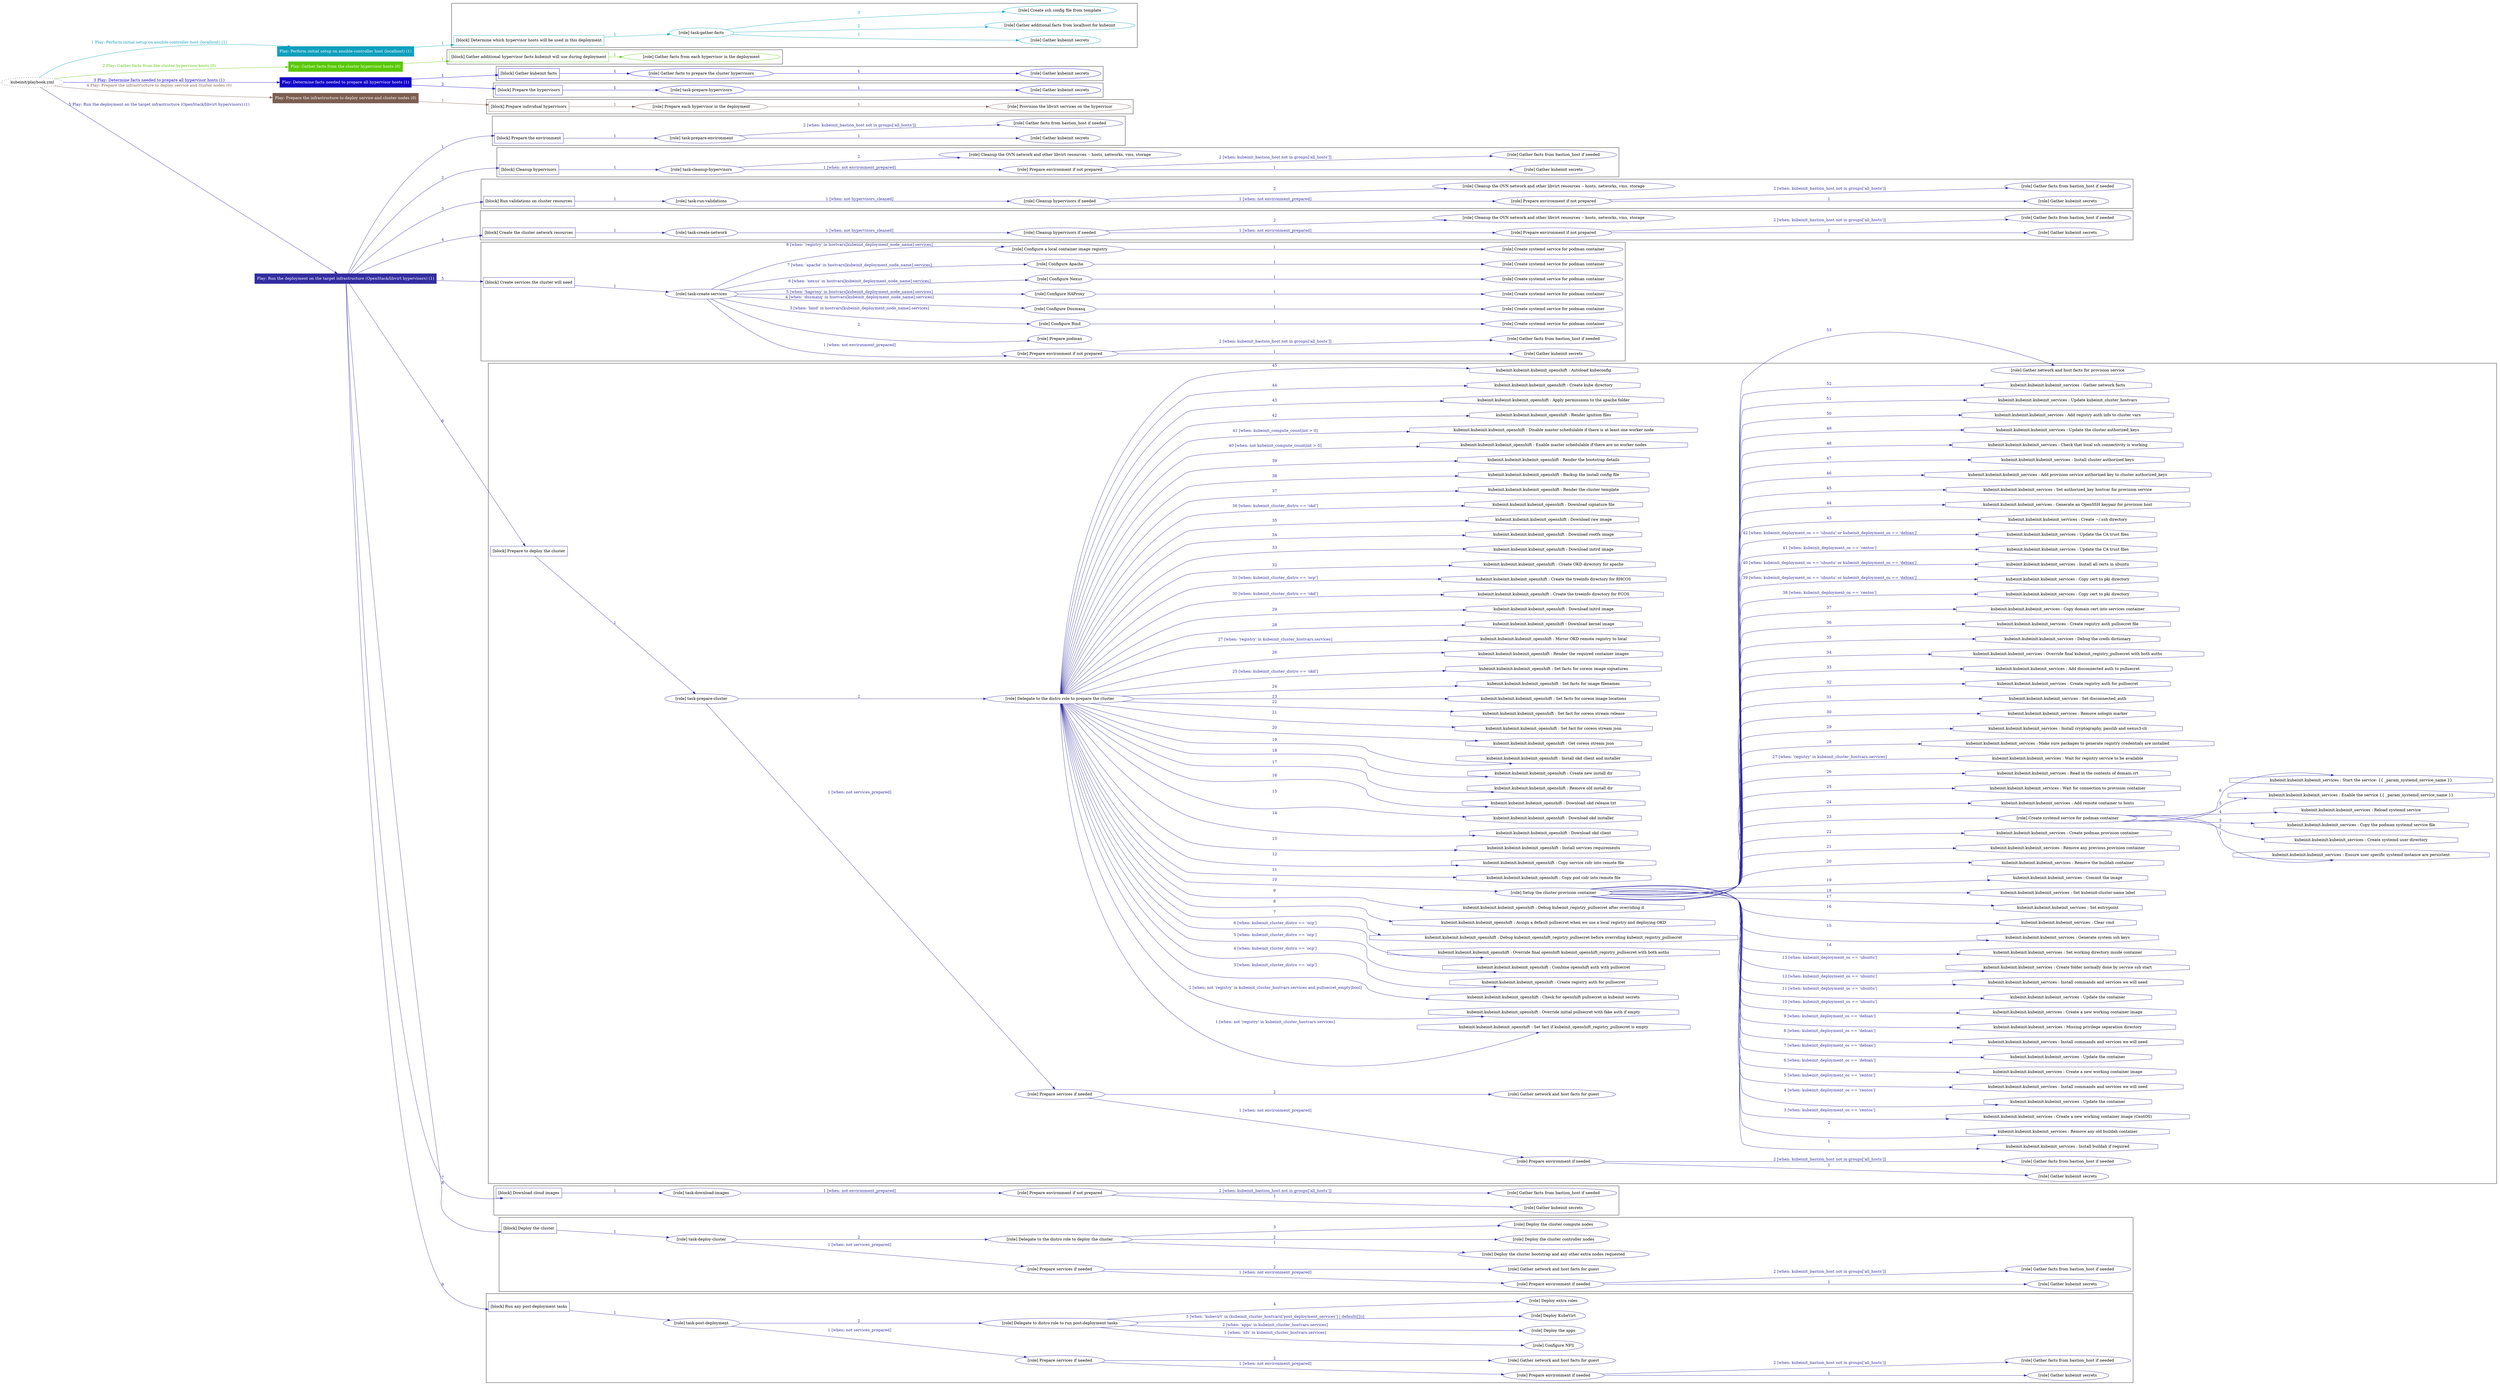 digraph {
	graph [concentrate=true ordering=in rankdir=LR ratio=fill]
	edge [esep=5 sep=10]
	"kubeinit/playbook.yml" [URL="/home/runner/work/kubeinit/kubeinit/kubeinit/playbook.yml" id=playbook_d37add2a style=dotted]
	"kubeinit/playbook.yml" -> play_2e66409d [label="1 Play: Perform initial setup on ansible-controller host (localhost) (1)" color="#0e9fbe" fontcolor="#0e9fbe" id=edge_play_2e66409d labeltooltip="1 Play: Perform initial setup on ansible-controller host (localhost) (1)" tooltip="1 Play: Perform initial setup on ansible-controller host (localhost) (1)"]
	subgraph "Play: Perform initial setup on ansible-controller host (localhost) (1)" {
		play_2e66409d [label="Play: Perform initial setup on ansible-controller host (localhost) (1)" URL="/home/runner/work/kubeinit/kubeinit/kubeinit/playbook.yml" color="#0e9fbe" fontcolor="#ffffff" id=play_2e66409d shape=box style=filled tooltip=localhost]
		play_2e66409d -> block_c086ae4d [label=1 color="#0e9fbe" fontcolor="#0e9fbe" id=edge_block_c086ae4d labeltooltip=1 tooltip=1]
		subgraph cluster_block_c086ae4d {
			block_c086ae4d [label="[block] Determine which hypervisor hosts will be used in this deployment" URL="/home/runner/work/kubeinit/kubeinit/kubeinit/playbook.yml" color="#0e9fbe" id=block_c086ae4d labeltooltip="Determine which hypervisor hosts will be used in this deployment" shape=box tooltip="Determine which hypervisor hosts will be used in this deployment"]
			block_c086ae4d -> role_f04e53fb [label="1 " color="#0e9fbe" fontcolor="#0e9fbe" id=edge_role_f04e53fb labeltooltip="1 " tooltip="1 "]
			subgraph "task-gather-facts" {
				role_f04e53fb [label="[role] task-gather-facts" URL="/home/runner/work/kubeinit/kubeinit/kubeinit/playbook.yml" color="#0e9fbe" id=role_f04e53fb tooltip="task-gather-facts"]
				role_f04e53fb -> role_67ee5d98 [label="1 " color="#0e9fbe" fontcolor="#0e9fbe" id=edge_role_67ee5d98 labeltooltip="1 " tooltip="1 "]
				subgraph "Gather kubeinit secrets" {
					role_67ee5d98 [label="[role] Gather kubeinit secrets" URL="/home/runner/.ansible/collections/ansible_collections/kubeinit/kubeinit/roles/kubeinit_prepare/tasks/build_hypervisors_group.yml" color="#0e9fbe" id=role_67ee5d98 tooltip="Gather kubeinit secrets"]
				}
				role_f04e53fb -> role_487a7d51 [label="2 " color="#0e9fbe" fontcolor="#0e9fbe" id=edge_role_487a7d51 labeltooltip="2 " tooltip="2 "]
				subgraph "Gather additional facts from localhost for kubeinit" {
					role_487a7d51 [label="[role] Gather additional facts from localhost for kubeinit" URL="/home/runner/.ansible/collections/ansible_collections/kubeinit/kubeinit/roles/kubeinit_prepare/tasks/build_hypervisors_group.yml" color="#0e9fbe" id=role_487a7d51 tooltip="Gather additional facts from localhost for kubeinit"]
				}
				role_f04e53fb -> role_512a3f00 [label="3 " color="#0e9fbe" fontcolor="#0e9fbe" id=edge_role_512a3f00 labeltooltip="3 " tooltip="3 "]
				subgraph "Create ssh config file from template" {
					role_512a3f00 [label="[role] Create ssh config file from template" URL="/home/runner/.ansible/collections/ansible_collections/kubeinit/kubeinit/roles/kubeinit_prepare/tasks/build_hypervisors_group.yml" color="#0e9fbe" id=role_512a3f00 tooltip="Create ssh config file from template"]
				}
			}
		}
	}
	"kubeinit/playbook.yml" -> play_11897a41 [label="2 Play: Gather facts from the cluster hypervisor hosts (0)" color="#58c903" fontcolor="#58c903" id=edge_play_11897a41 labeltooltip="2 Play: Gather facts from the cluster hypervisor hosts (0)" tooltip="2 Play: Gather facts from the cluster hypervisor hosts (0)"]
	subgraph "Play: Gather facts from the cluster hypervisor hosts (0)" {
		play_11897a41 [label="Play: Gather facts from the cluster hypervisor hosts (0)" URL="/home/runner/work/kubeinit/kubeinit/kubeinit/playbook.yml" color="#58c903" fontcolor="#ffffff" id=play_11897a41 shape=box style=filled tooltip="Play: Gather facts from the cluster hypervisor hosts (0)"]
		play_11897a41 -> block_892af14a [label=1 color="#58c903" fontcolor="#58c903" id=edge_block_892af14a labeltooltip=1 tooltip=1]
		subgraph cluster_block_892af14a {
			block_892af14a [label="[block] Gather additional hypervisor facts kubeinit will use during deployment" URL="/home/runner/work/kubeinit/kubeinit/kubeinit/playbook.yml" color="#58c903" id=block_892af14a labeltooltip="Gather additional hypervisor facts kubeinit will use during deployment" shape=box tooltip="Gather additional hypervisor facts kubeinit will use during deployment"]
			block_892af14a -> role_ce2ff720 [label="1 " color="#58c903" fontcolor="#58c903" id=edge_role_ce2ff720 labeltooltip="1 " tooltip="1 "]
			subgraph "Gather facts from each hypervisor in the deployment" {
				role_ce2ff720 [label="[role] Gather facts from each hypervisor in the deployment" URL="/home/runner/work/kubeinit/kubeinit/kubeinit/playbook.yml" color="#58c903" id=role_ce2ff720 tooltip="Gather facts from each hypervisor in the deployment"]
			}
		}
	}
	"kubeinit/playbook.yml" -> play_eb15b4dc [label="3 Play: Determine facts needed to prepare all hypervisor hosts (1)" color="#1303c9" fontcolor="#1303c9" id=edge_play_eb15b4dc labeltooltip="3 Play: Determine facts needed to prepare all hypervisor hosts (1)" tooltip="3 Play: Determine facts needed to prepare all hypervisor hosts (1)"]
	subgraph "Play: Determine facts needed to prepare all hypervisor hosts (1)" {
		play_eb15b4dc [label="Play: Determine facts needed to prepare all hypervisor hosts (1)" URL="/home/runner/work/kubeinit/kubeinit/kubeinit/playbook.yml" color="#1303c9" fontcolor="#ffffff" id=play_eb15b4dc shape=box style=filled tooltip=localhost]
		play_eb15b4dc -> block_6fb03c73 [label=1 color="#1303c9" fontcolor="#1303c9" id=edge_block_6fb03c73 labeltooltip=1 tooltip=1]
		subgraph cluster_block_6fb03c73 {
			block_6fb03c73 [label="[block] Gather kubeinit facts" URL="/home/runner/work/kubeinit/kubeinit/kubeinit/playbook.yml" color="#1303c9" id=block_6fb03c73 labeltooltip="Gather kubeinit facts" shape=box tooltip="Gather kubeinit facts"]
			block_6fb03c73 -> role_dca8ba22 [label="1 " color="#1303c9" fontcolor="#1303c9" id=edge_role_dca8ba22 labeltooltip="1 " tooltip="1 "]
			subgraph "Gather facts to prepare the cluster hypervisors" {
				role_dca8ba22 [label="[role] Gather facts to prepare the cluster hypervisors" URL="/home/runner/work/kubeinit/kubeinit/kubeinit/playbook.yml" color="#1303c9" id=role_dca8ba22 tooltip="Gather facts to prepare the cluster hypervisors"]
				role_dca8ba22 -> role_db05287e [label="1 " color="#1303c9" fontcolor="#1303c9" id=edge_role_db05287e labeltooltip="1 " tooltip="1 "]
				subgraph "Gather kubeinit secrets" {
					role_db05287e [label="[role] Gather kubeinit secrets" URL="/home/runner/.ansible/collections/ansible_collections/kubeinit/kubeinit/roles/kubeinit_prepare/tasks/gather_kubeinit_facts.yml" color="#1303c9" id=role_db05287e tooltip="Gather kubeinit secrets"]
				}
			}
		}
		play_eb15b4dc -> block_5a83791e [label=2 color="#1303c9" fontcolor="#1303c9" id=edge_block_5a83791e labeltooltip=2 tooltip=2]
		subgraph cluster_block_5a83791e {
			block_5a83791e [label="[block] Prepare the hypervisors" URL="/home/runner/work/kubeinit/kubeinit/kubeinit/playbook.yml" color="#1303c9" id=block_5a83791e labeltooltip="Prepare the hypervisors" shape=box tooltip="Prepare the hypervisors"]
			block_5a83791e -> role_371d9154 [label="1 " color="#1303c9" fontcolor="#1303c9" id=edge_role_371d9154 labeltooltip="1 " tooltip="1 "]
			subgraph "task-prepare-hypervisors" {
				role_371d9154 [label="[role] task-prepare-hypervisors" URL="/home/runner/work/kubeinit/kubeinit/kubeinit/playbook.yml" color="#1303c9" id=role_371d9154 tooltip="task-prepare-hypervisors"]
				role_371d9154 -> role_56000fee [label="1 " color="#1303c9" fontcolor="#1303c9" id=edge_role_56000fee labeltooltip="1 " tooltip="1 "]
				subgraph "Gather kubeinit secrets" {
					role_56000fee [label="[role] Gather kubeinit secrets" URL="/home/runner/.ansible/collections/ansible_collections/kubeinit/kubeinit/roles/kubeinit_prepare/tasks/gather_kubeinit_facts.yml" color="#1303c9" id=role_56000fee tooltip="Gather kubeinit secrets"]
				}
			}
		}
	}
	"kubeinit/playbook.yml" -> play_3c533314 [label="4 Play: Prepare the infrastructure to deploy service and cluster nodes (0)" color="#7b5e51" fontcolor="#7b5e51" id=edge_play_3c533314 labeltooltip="4 Play: Prepare the infrastructure to deploy service and cluster nodes (0)" tooltip="4 Play: Prepare the infrastructure to deploy service and cluster nodes (0)"]
	subgraph "Play: Prepare the infrastructure to deploy service and cluster nodes (0)" {
		play_3c533314 [label="Play: Prepare the infrastructure to deploy service and cluster nodes (0)" URL="/home/runner/work/kubeinit/kubeinit/kubeinit/playbook.yml" color="#7b5e51" fontcolor="#ffffff" id=play_3c533314 shape=box style=filled tooltip="Play: Prepare the infrastructure to deploy service and cluster nodes (0)"]
		play_3c533314 -> block_38aa466a [label=1 color="#7b5e51" fontcolor="#7b5e51" id=edge_block_38aa466a labeltooltip=1 tooltip=1]
		subgraph cluster_block_38aa466a {
			block_38aa466a [label="[block] Prepare individual hypervisors" URL="/home/runner/work/kubeinit/kubeinit/kubeinit/playbook.yml" color="#7b5e51" id=block_38aa466a labeltooltip="Prepare individual hypervisors" shape=box tooltip="Prepare individual hypervisors"]
			block_38aa466a -> role_3b869ab0 [label="1 " color="#7b5e51" fontcolor="#7b5e51" id=edge_role_3b869ab0 labeltooltip="1 " tooltip="1 "]
			subgraph "Prepare each hypervisor in the deployment" {
				role_3b869ab0 [label="[role] Prepare each hypervisor in the deployment" URL="/home/runner/work/kubeinit/kubeinit/kubeinit/playbook.yml" color="#7b5e51" id=role_3b869ab0 tooltip="Prepare each hypervisor in the deployment"]
				role_3b869ab0 -> role_f33553c1 [label="1 " color="#7b5e51" fontcolor="#7b5e51" id=edge_role_f33553c1 labeltooltip="1 " tooltip="1 "]
				subgraph "Provision the libvirt services on the hypervisor" {
					role_f33553c1 [label="[role] Provision the libvirt services on the hypervisor" URL="/home/runner/.ansible/collections/ansible_collections/kubeinit/kubeinit/roles/kubeinit_prepare/tasks/prepare_hypervisor.yml" color="#7b5e51" id=role_f33553c1 tooltip="Provision the libvirt services on the hypervisor"]
				}
			}
		}
	}
	"kubeinit/playbook.yml" -> play_b79f5c9d [label="5 Play: Run the deployment on the target infrastructure (OpenStack/libvirt hypervisors) (1)" color="#322ca0" fontcolor="#322ca0" id=edge_play_b79f5c9d labeltooltip="5 Play: Run the deployment on the target infrastructure (OpenStack/libvirt hypervisors) (1)" tooltip="5 Play: Run the deployment on the target infrastructure (OpenStack/libvirt hypervisors) (1)"]
	subgraph "Play: Run the deployment on the target infrastructure (OpenStack/libvirt hypervisors) (1)" {
		play_b79f5c9d [label="Play: Run the deployment on the target infrastructure (OpenStack/libvirt hypervisors) (1)" URL="/home/runner/work/kubeinit/kubeinit/kubeinit/playbook.yml" color="#322ca0" fontcolor="#ffffff" id=play_b79f5c9d shape=box style=filled tooltip=localhost]
		play_b79f5c9d -> block_80dec7a6 [label=1 color="#322ca0" fontcolor="#322ca0" id=edge_block_80dec7a6 labeltooltip=1 tooltip=1]
		subgraph cluster_block_80dec7a6 {
			block_80dec7a6 [label="[block] Prepare the environment" URL="/home/runner/work/kubeinit/kubeinit/kubeinit/playbook.yml" color="#322ca0" id=block_80dec7a6 labeltooltip="Prepare the environment" shape=box tooltip="Prepare the environment"]
			block_80dec7a6 -> role_174fc3f3 [label="1 " color="#322ca0" fontcolor="#322ca0" id=edge_role_174fc3f3 labeltooltip="1 " tooltip="1 "]
			subgraph "task-prepare-environment" {
				role_174fc3f3 [label="[role] task-prepare-environment" URL="/home/runner/work/kubeinit/kubeinit/kubeinit/playbook.yml" color="#322ca0" id=role_174fc3f3 tooltip="task-prepare-environment"]
				role_174fc3f3 -> role_a2b2847b [label="1 " color="#322ca0" fontcolor="#322ca0" id=edge_role_a2b2847b labeltooltip="1 " tooltip="1 "]
				subgraph "Gather kubeinit secrets" {
					role_a2b2847b [label="[role] Gather kubeinit secrets" URL="/home/runner/.ansible/collections/ansible_collections/kubeinit/kubeinit/roles/kubeinit_prepare/tasks/gather_kubeinit_facts.yml" color="#322ca0" id=role_a2b2847b tooltip="Gather kubeinit secrets"]
				}
				role_174fc3f3 -> role_b0ff18d1 [label="2 [when: kubeinit_bastion_host not in groups['all_hosts']]" color="#322ca0" fontcolor="#322ca0" id=edge_role_b0ff18d1 labeltooltip="2 [when: kubeinit_bastion_host not in groups['all_hosts']]" tooltip="2 [when: kubeinit_bastion_host not in groups['all_hosts']]"]
				subgraph "Gather facts from bastion_host if needed" {
					role_b0ff18d1 [label="[role] Gather facts from bastion_host if needed" URL="/home/runner/.ansible/collections/ansible_collections/kubeinit/kubeinit/roles/kubeinit_prepare/tasks/main.yml" color="#322ca0" id=role_b0ff18d1 tooltip="Gather facts from bastion_host if needed"]
				}
			}
		}
		play_b79f5c9d -> block_e2d56adc [label=2 color="#322ca0" fontcolor="#322ca0" id=edge_block_e2d56adc labeltooltip=2 tooltip=2]
		subgraph cluster_block_e2d56adc {
			block_e2d56adc [label="[block] Cleanup hypervisors" URL="/home/runner/work/kubeinit/kubeinit/kubeinit/playbook.yml" color="#322ca0" id=block_e2d56adc labeltooltip="Cleanup hypervisors" shape=box tooltip="Cleanup hypervisors"]
			block_e2d56adc -> role_ab4d09be [label="1 " color="#322ca0" fontcolor="#322ca0" id=edge_role_ab4d09be labeltooltip="1 " tooltip="1 "]
			subgraph "task-cleanup-hypervisors" {
				role_ab4d09be [label="[role] task-cleanup-hypervisors" URL="/home/runner/work/kubeinit/kubeinit/kubeinit/playbook.yml" color="#322ca0" id=role_ab4d09be tooltip="task-cleanup-hypervisors"]
				role_ab4d09be -> role_326751b6 [label="1 [when: not environment_prepared]" color="#322ca0" fontcolor="#322ca0" id=edge_role_326751b6 labeltooltip="1 [when: not environment_prepared]" tooltip="1 [when: not environment_prepared]"]
				subgraph "Prepare environment if not prepared" {
					role_326751b6 [label="[role] Prepare environment if not prepared" URL="/home/runner/.ansible/collections/ansible_collections/kubeinit/kubeinit/roles/kubeinit_libvirt/tasks/cleanup_hypervisors.yml" color="#322ca0" id=role_326751b6 tooltip="Prepare environment if not prepared"]
					role_326751b6 -> role_28737c69 [label="1 " color="#322ca0" fontcolor="#322ca0" id=edge_role_28737c69 labeltooltip="1 " tooltip="1 "]
					subgraph "Gather kubeinit secrets" {
						role_28737c69 [label="[role] Gather kubeinit secrets" URL="/home/runner/.ansible/collections/ansible_collections/kubeinit/kubeinit/roles/kubeinit_prepare/tasks/gather_kubeinit_facts.yml" color="#322ca0" id=role_28737c69 tooltip="Gather kubeinit secrets"]
					}
					role_326751b6 -> role_d0827cf4 [label="2 [when: kubeinit_bastion_host not in groups['all_hosts']]" color="#322ca0" fontcolor="#322ca0" id=edge_role_d0827cf4 labeltooltip="2 [when: kubeinit_bastion_host not in groups['all_hosts']]" tooltip="2 [when: kubeinit_bastion_host not in groups['all_hosts']]"]
					subgraph "Gather facts from bastion_host if needed" {
						role_d0827cf4 [label="[role] Gather facts from bastion_host if needed" URL="/home/runner/.ansible/collections/ansible_collections/kubeinit/kubeinit/roles/kubeinit_prepare/tasks/main.yml" color="#322ca0" id=role_d0827cf4 tooltip="Gather facts from bastion_host if needed"]
					}
				}
				role_ab4d09be -> role_aba5167c [label="2 " color="#322ca0" fontcolor="#322ca0" id=edge_role_aba5167c labeltooltip="2 " tooltip="2 "]
				subgraph "Cleanup the OVN network and other libvirt resources -- hosts, networks, vms, storage" {
					role_aba5167c [label="[role] Cleanup the OVN network and other libvirt resources -- hosts, networks, vms, storage" URL="/home/runner/.ansible/collections/ansible_collections/kubeinit/kubeinit/roles/kubeinit_libvirt/tasks/cleanup_hypervisors.yml" color="#322ca0" id=role_aba5167c tooltip="Cleanup the OVN network and other libvirt resources -- hosts, networks, vms, storage"]
				}
			}
		}
		play_b79f5c9d -> block_a2db9eb3 [label=3 color="#322ca0" fontcolor="#322ca0" id=edge_block_a2db9eb3 labeltooltip=3 tooltip=3]
		subgraph cluster_block_a2db9eb3 {
			block_a2db9eb3 [label="[block] Run validations on cluster resources" URL="/home/runner/work/kubeinit/kubeinit/kubeinit/playbook.yml" color="#322ca0" id=block_a2db9eb3 labeltooltip="Run validations on cluster resources" shape=box tooltip="Run validations on cluster resources"]
			block_a2db9eb3 -> role_bf81a8d3 [label="1 " color="#322ca0" fontcolor="#322ca0" id=edge_role_bf81a8d3 labeltooltip="1 " tooltip="1 "]
			subgraph "task-run-validations" {
				role_bf81a8d3 [label="[role] task-run-validations" URL="/home/runner/work/kubeinit/kubeinit/kubeinit/playbook.yml" color="#322ca0" id=role_bf81a8d3 tooltip="task-run-validations"]
				role_bf81a8d3 -> role_564b5990 [label="1 [when: not hypervisors_cleaned]" color="#322ca0" fontcolor="#322ca0" id=edge_role_564b5990 labeltooltip="1 [when: not hypervisors_cleaned]" tooltip="1 [when: not hypervisors_cleaned]"]
				subgraph "Cleanup hypervisors if needed" {
					role_564b5990 [label="[role] Cleanup hypervisors if needed" URL="/home/runner/.ansible/collections/ansible_collections/kubeinit/kubeinit/roles/kubeinit_validations/tasks/main.yml" color="#322ca0" id=role_564b5990 tooltip="Cleanup hypervisors if needed"]
					role_564b5990 -> role_8ae966b0 [label="1 [when: not environment_prepared]" color="#322ca0" fontcolor="#322ca0" id=edge_role_8ae966b0 labeltooltip="1 [when: not environment_prepared]" tooltip="1 [when: not environment_prepared]"]
					subgraph "Prepare environment if not prepared" {
						role_8ae966b0 [label="[role] Prepare environment if not prepared" URL="/home/runner/.ansible/collections/ansible_collections/kubeinit/kubeinit/roles/kubeinit_libvirt/tasks/cleanup_hypervisors.yml" color="#322ca0" id=role_8ae966b0 tooltip="Prepare environment if not prepared"]
						role_8ae966b0 -> role_98fd00b2 [label="1 " color="#322ca0" fontcolor="#322ca0" id=edge_role_98fd00b2 labeltooltip="1 " tooltip="1 "]
						subgraph "Gather kubeinit secrets" {
							role_98fd00b2 [label="[role] Gather kubeinit secrets" URL="/home/runner/.ansible/collections/ansible_collections/kubeinit/kubeinit/roles/kubeinit_prepare/tasks/gather_kubeinit_facts.yml" color="#322ca0" id=role_98fd00b2 tooltip="Gather kubeinit secrets"]
						}
						role_8ae966b0 -> role_5315da94 [label="2 [when: kubeinit_bastion_host not in groups['all_hosts']]" color="#322ca0" fontcolor="#322ca0" id=edge_role_5315da94 labeltooltip="2 [when: kubeinit_bastion_host not in groups['all_hosts']]" tooltip="2 [when: kubeinit_bastion_host not in groups['all_hosts']]"]
						subgraph "Gather facts from bastion_host if needed" {
							role_5315da94 [label="[role] Gather facts from bastion_host if needed" URL="/home/runner/.ansible/collections/ansible_collections/kubeinit/kubeinit/roles/kubeinit_prepare/tasks/main.yml" color="#322ca0" id=role_5315da94 tooltip="Gather facts from bastion_host if needed"]
						}
					}
					role_564b5990 -> role_2d0df0bd [label="2 " color="#322ca0" fontcolor="#322ca0" id=edge_role_2d0df0bd labeltooltip="2 " tooltip="2 "]
					subgraph "Cleanup the OVN network and other libvirt resources -- hosts, networks, vms, storage" {
						role_2d0df0bd [label="[role] Cleanup the OVN network and other libvirt resources -- hosts, networks, vms, storage" URL="/home/runner/.ansible/collections/ansible_collections/kubeinit/kubeinit/roles/kubeinit_libvirt/tasks/cleanup_hypervisors.yml" color="#322ca0" id=role_2d0df0bd tooltip="Cleanup the OVN network and other libvirt resources -- hosts, networks, vms, storage"]
					}
				}
			}
		}
		play_b79f5c9d -> block_8a69a887 [label=4 color="#322ca0" fontcolor="#322ca0" id=edge_block_8a69a887 labeltooltip=4 tooltip=4]
		subgraph cluster_block_8a69a887 {
			block_8a69a887 [label="[block] Create the cluster network resources" URL="/home/runner/work/kubeinit/kubeinit/kubeinit/playbook.yml" color="#322ca0" id=block_8a69a887 labeltooltip="Create the cluster network resources" shape=box tooltip="Create the cluster network resources"]
			block_8a69a887 -> role_cbc17c37 [label="1 " color="#322ca0" fontcolor="#322ca0" id=edge_role_cbc17c37 labeltooltip="1 " tooltip="1 "]
			subgraph "task-create-network" {
				role_cbc17c37 [label="[role] task-create-network" URL="/home/runner/work/kubeinit/kubeinit/kubeinit/playbook.yml" color="#322ca0" id=role_cbc17c37 tooltip="task-create-network"]
				role_cbc17c37 -> role_8c37edc1 [label="1 [when: not hypervisors_cleaned]" color="#322ca0" fontcolor="#322ca0" id=edge_role_8c37edc1 labeltooltip="1 [when: not hypervisors_cleaned]" tooltip="1 [when: not hypervisors_cleaned]"]
				subgraph "Cleanup hypervisors if needed" {
					role_8c37edc1 [label="[role] Cleanup hypervisors if needed" URL="/home/runner/.ansible/collections/ansible_collections/kubeinit/kubeinit/roles/kubeinit_libvirt/tasks/create_network.yml" color="#322ca0" id=role_8c37edc1 tooltip="Cleanup hypervisors if needed"]
					role_8c37edc1 -> role_cdbced1c [label="1 [when: not environment_prepared]" color="#322ca0" fontcolor="#322ca0" id=edge_role_cdbced1c labeltooltip="1 [when: not environment_prepared]" tooltip="1 [when: not environment_prepared]"]
					subgraph "Prepare environment if not prepared" {
						role_cdbced1c [label="[role] Prepare environment if not prepared" URL="/home/runner/.ansible/collections/ansible_collections/kubeinit/kubeinit/roles/kubeinit_libvirt/tasks/cleanup_hypervisors.yml" color="#322ca0" id=role_cdbced1c tooltip="Prepare environment if not prepared"]
						role_cdbced1c -> role_6756347e [label="1 " color="#322ca0" fontcolor="#322ca0" id=edge_role_6756347e labeltooltip="1 " tooltip="1 "]
						subgraph "Gather kubeinit secrets" {
							role_6756347e [label="[role] Gather kubeinit secrets" URL="/home/runner/.ansible/collections/ansible_collections/kubeinit/kubeinit/roles/kubeinit_prepare/tasks/gather_kubeinit_facts.yml" color="#322ca0" id=role_6756347e tooltip="Gather kubeinit secrets"]
						}
						role_cdbced1c -> role_ee779e88 [label="2 [when: kubeinit_bastion_host not in groups['all_hosts']]" color="#322ca0" fontcolor="#322ca0" id=edge_role_ee779e88 labeltooltip="2 [when: kubeinit_bastion_host not in groups['all_hosts']]" tooltip="2 [when: kubeinit_bastion_host not in groups['all_hosts']]"]
						subgraph "Gather facts from bastion_host if needed" {
							role_ee779e88 [label="[role] Gather facts from bastion_host if needed" URL="/home/runner/.ansible/collections/ansible_collections/kubeinit/kubeinit/roles/kubeinit_prepare/tasks/main.yml" color="#322ca0" id=role_ee779e88 tooltip="Gather facts from bastion_host if needed"]
						}
					}
					role_8c37edc1 -> role_38df4f54 [label="2 " color="#322ca0" fontcolor="#322ca0" id=edge_role_38df4f54 labeltooltip="2 " tooltip="2 "]
					subgraph "Cleanup the OVN network and other libvirt resources -- hosts, networks, vms, storage" {
						role_38df4f54 [label="[role] Cleanup the OVN network and other libvirt resources -- hosts, networks, vms, storage" URL="/home/runner/.ansible/collections/ansible_collections/kubeinit/kubeinit/roles/kubeinit_libvirt/tasks/cleanup_hypervisors.yml" color="#322ca0" id=role_38df4f54 tooltip="Cleanup the OVN network and other libvirt resources -- hosts, networks, vms, storage"]
					}
				}
			}
		}
		play_b79f5c9d -> block_0dbbf10a [label=5 color="#322ca0" fontcolor="#322ca0" id=edge_block_0dbbf10a labeltooltip=5 tooltip=5]
		subgraph cluster_block_0dbbf10a {
			block_0dbbf10a [label="[block] Create services the cluster will need" URL="/home/runner/work/kubeinit/kubeinit/kubeinit/playbook.yml" color="#322ca0" id=block_0dbbf10a labeltooltip="Create services the cluster will need" shape=box tooltip="Create services the cluster will need"]
			block_0dbbf10a -> role_29c62219 [label="1 " color="#322ca0" fontcolor="#322ca0" id=edge_role_29c62219 labeltooltip="1 " tooltip="1 "]
			subgraph "task-create-services" {
				role_29c62219 [label="[role] task-create-services" URL="/home/runner/work/kubeinit/kubeinit/kubeinit/playbook.yml" color="#322ca0" id=role_29c62219 tooltip="task-create-services"]
				role_29c62219 -> role_62690303 [label="1 [when: not environment_prepared]" color="#322ca0" fontcolor="#322ca0" id=edge_role_62690303 labeltooltip="1 [when: not environment_prepared]" tooltip="1 [when: not environment_prepared]"]
				subgraph "Prepare environment if not prepared" {
					role_62690303 [label="[role] Prepare environment if not prepared" URL="/home/runner/.ansible/collections/ansible_collections/kubeinit/kubeinit/roles/kubeinit_services/tasks/main.yml" color="#322ca0" id=role_62690303 tooltip="Prepare environment if not prepared"]
					role_62690303 -> role_b45694e6 [label="1 " color="#322ca0" fontcolor="#322ca0" id=edge_role_b45694e6 labeltooltip="1 " tooltip="1 "]
					subgraph "Gather kubeinit secrets" {
						role_b45694e6 [label="[role] Gather kubeinit secrets" URL="/home/runner/.ansible/collections/ansible_collections/kubeinit/kubeinit/roles/kubeinit_prepare/tasks/gather_kubeinit_facts.yml" color="#322ca0" id=role_b45694e6 tooltip="Gather kubeinit secrets"]
					}
					role_62690303 -> role_6511c4ba [label="2 [when: kubeinit_bastion_host not in groups['all_hosts']]" color="#322ca0" fontcolor="#322ca0" id=edge_role_6511c4ba labeltooltip="2 [when: kubeinit_bastion_host not in groups['all_hosts']]" tooltip="2 [when: kubeinit_bastion_host not in groups['all_hosts']]"]
					subgraph "Gather facts from bastion_host if needed" {
						role_6511c4ba [label="[role] Gather facts from bastion_host if needed" URL="/home/runner/.ansible/collections/ansible_collections/kubeinit/kubeinit/roles/kubeinit_prepare/tasks/main.yml" color="#322ca0" id=role_6511c4ba tooltip="Gather facts from bastion_host if needed"]
					}
				}
				role_29c62219 -> role_797b553f [label="2 " color="#322ca0" fontcolor="#322ca0" id=edge_role_797b553f labeltooltip="2 " tooltip="2 "]
				subgraph "Prepare podman" {
					role_797b553f [label="[role] Prepare podman" URL="/home/runner/.ansible/collections/ansible_collections/kubeinit/kubeinit/roles/kubeinit_services/tasks/00_create_service_pod.yml" color="#322ca0" id=role_797b553f tooltip="Prepare podman"]
				}
				role_29c62219 -> role_c43ab892 [label="3 [when: 'bind' in hostvars[kubeinit_deployment_node_name].services]" color="#322ca0" fontcolor="#322ca0" id=edge_role_c43ab892 labeltooltip="3 [when: 'bind' in hostvars[kubeinit_deployment_node_name].services]" tooltip="3 [when: 'bind' in hostvars[kubeinit_deployment_node_name].services]"]
				subgraph "Configure Bind" {
					role_c43ab892 [label="[role] Configure Bind" URL="/home/runner/.ansible/collections/ansible_collections/kubeinit/kubeinit/roles/kubeinit_services/tasks/start_services_containers.yml" color="#322ca0" id=role_c43ab892 tooltip="Configure Bind"]
					role_c43ab892 -> role_24dccedc [label="1 " color="#322ca0" fontcolor="#322ca0" id=edge_role_24dccedc labeltooltip="1 " tooltip="1 "]
					subgraph "Create systemd service for podman container" {
						role_24dccedc [label="[role] Create systemd service for podman container" URL="/home/runner/.ansible/collections/ansible_collections/kubeinit/kubeinit/roles/kubeinit_bind/tasks/main.yml" color="#322ca0" id=role_24dccedc tooltip="Create systemd service for podman container"]
					}
				}
				role_29c62219 -> role_bfbd65b8 [label="4 [when: 'dnsmasq' in hostvars[kubeinit_deployment_node_name].services]" color="#322ca0" fontcolor="#322ca0" id=edge_role_bfbd65b8 labeltooltip="4 [when: 'dnsmasq' in hostvars[kubeinit_deployment_node_name].services]" tooltip="4 [when: 'dnsmasq' in hostvars[kubeinit_deployment_node_name].services]"]
				subgraph "Configure Dnsmasq" {
					role_bfbd65b8 [label="[role] Configure Dnsmasq" URL="/home/runner/.ansible/collections/ansible_collections/kubeinit/kubeinit/roles/kubeinit_services/tasks/start_services_containers.yml" color="#322ca0" id=role_bfbd65b8 tooltip="Configure Dnsmasq"]
					role_bfbd65b8 -> role_ea45b7e9 [label="1 " color="#322ca0" fontcolor="#322ca0" id=edge_role_ea45b7e9 labeltooltip="1 " tooltip="1 "]
					subgraph "Create systemd service for podman container" {
						role_ea45b7e9 [label="[role] Create systemd service for podman container" URL="/home/runner/.ansible/collections/ansible_collections/kubeinit/kubeinit/roles/kubeinit_dnsmasq/tasks/main.yml" color="#322ca0" id=role_ea45b7e9 tooltip="Create systemd service for podman container"]
					}
				}
				role_29c62219 -> role_70519daa [label="5 [when: 'haproxy' in hostvars[kubeinit_deployment_node_name].services]" color="#322ca0" fontcolor="#322ca0" id=edge_role_70519daa labeltooltip="5 [when: 'haproxy' in hostvars[kubeinit_deployment_node_name].services]" tooltip="5 [when: 'haproxy' in hostvars[kubeinit_deployment_node_name].services]"]
				subgraph "Configure HAProxy" {
					role_70519daa [label="[role] Configure HAProxy" URL="/home/runner/.ansible/collections/ansible_collections/kubeinit/kubeinit/roles/kubeinit_services/tasks/start_services_containers.yml" color="#322ca0" id=role_70519daa tooltip="Configure HAProxy"]
					role_70519daa -> role_81a7bda8 [label="1 " color="#322ca0" fontcolor="#322ca0" id=edge_role_81a7bda8 labeltooltip="1 " tooltip="1 "]
					subgraph "Create systemd service for podman container" {
						role_81a7bda8 [label="[role] Create systemd service for podman container" URL="/home/runner/.ansible/collections/ansible_collections/kubeinit/kubeinit/roles/kubeinit_haproxy/tasks/main.yml" color="#322ca0" id=role_81a7bda8 tooltip="Create systemd service for podman container"]
					}
				}
				role_29c62219 -> role_994fa4eb [label="6 [when: 'nexus' in hostvars[kubeinit_deployment_node_name].services]" color="#322ca0" fontcolor="#322ca0" id=edge_role_994fa4eb labeltooltip="6 [when: 'nexus' in hostvars[kubeinit_deployment_node_name].services]" tooltip="6 [when: 'nexus' in hostvars[kubeinit_deployment_node_name].services]"]
				subgraph "Configure Nexus" {
					role_994fa4eb [label="[role] Configure Nexus" URL="/home/runner/.ansible/collections/ansible_collections/kubeinit/kubeinit/roles/kubeinit_services/tasks/start_services_containers.yml" color="#322ca0" id=role_994fa4eb tooltip="Configure Nexus"]
					role_994fa4eb -> role_809acd8a [label="1 " color="#322ca0" fontcolor="#322ca0" id=edge_role_809acd8a labeltooltip="1 " tooltip="1 "]
					subgraph "Create systemd service for podman container" {
						role_809acd8a [label="[role] Create systemd service for podman container" URL="/home/runner/.ansible/collections/ansible_collections/kubeinit/kubeinit/roles/kubeinit_nexus/tasks/main.yml" color="#322ca0" id=role_809acd8a tooltip="Create systemd service for podman container"]
					}
				}
				role_29c62219 -> role_eaf0b942 [label="7 [when: 'apache' in hostvars[kubeinit_deployment_node_name].services]" color="#322ca0" fontcolor="#322ca0" id=edge_role_eaf0b942 labeltooltip="7 [when: 'apache' in hostvars[kubeinit_deployment_node_name].services]" tooltip="7 [when: 'apache' in hostvars[kubeinit_deployment_node_name].services]"]
				subgraph "Configure Apache" {
					role_eaf0b942 [label="[role] Configure Apache" URL="/home/runner/.ansible/collections/ansible_collections/kubeinit/kubeinit/roles/kubeinit_services/tasks/start_services_containers.yml" color="#322ca0" id=role_eaf0b942 tooltip="Configure Apache"]
					role_eaf0b942 -> role_a546697c [label="1 " color="#322ca0" fontcolor="#322ca0" id=edge_role_a546697c labeltooltip="1 " tooltip="1 "]
					subgraph "Create systemd service for podman container" {
						role_a546697c [label="[role] Create systemd service for podman container" URL="/home/runner/.ansible/collections/ansible_collections/kubeinit/kubeinit/roles/kubeinit_apache/tasks/main.yml" color="#322ca0" id=role_a546697c tooltip="Create systemd service for podman container"]
					}
				}
				role_29c62219 -> role_1f4feae1 [label="8 [when: 'registry' in hostvars[kubeinit_deployment_node_name].services]" color="#322ca0" fontcolor="#322ca0" id=edge_role_1f4feae1 labeltooltip="8 [when: 'registry' in hostvars[kubeinit_deployment_node_name].services]" tooltip="8 [when: 'registry' in hostvars[kubeinit_deployment_node_name].services]"]
				subgraph "Configure a local container image registry" {
					role_1f4feae1 [label="[role] Configure a local container image registry" URL="/home/runner/.ansible/collections/ansible_collections/kubeinit/kubeinit/roles/kubeinit_services/tasks/start_services_containers.yml" color="#322ca0" id=role_1f4feae1 tooltip="Configure a local container image registry"]
					role_1f4feae1 -> role_231404ca [label="1 " color="#322ca0" fontcolor="#322ca0" id=edge_role_231404ca labeltooltip="1 " tooltip="1 "]
					subgraph "Create systemd service for podman container" {
						role_231404ca [label="[role] Create systemd service for podman container" URL="/home/runner/.ansible/collections/ansible_collections/kubeinit/kubeinit/roles/kubeinit_registry/tasks/main.yml" color="#322ca0" id=role_231404ca tooltip="Create systemd service for podman container"]
					}
				}
			}
		}
		play_b79f5c9d -> block_e2db9c4f [label=6 color="#322ca0" fontcolor="#322ca0" id=edge_block_e2db9c4f labeltooltip=6 tooltip=6]
		subgraph cluster_block_e2db9c4f {
			block_e2db9c4f [label="[block] Prepare to deploy the cluster" URL="/home/runner/work/kubeinit/kubeinit/kubeinit/playbook.yml" color="#322ca0" id=block_e2db9c4f labeltooltip="Prepare to deploy the cluster" shape=box tooltip="Prepare to deploy the cluster"]
			block_e2db9c4f -> role_d7be8b16 [label="1 " color="#322ca0" fontcolor="#322ca0" id=edge_role_d7be8b16 labeltooltip="1 " tooltip="1 "]
			subgraph "task-prepare-cluster" {
				role_d7be8b16 [label="[role] task-prepare-cluster" URL="/home/runner/work/kubeinit/kubeinit/kubeinit/playbook.yml" color="#322ca0" id=role_d7be8b16 tooltip="task-prepare-cluster"]
				role_d7be8b16 -> role_53b81819 [label="1 [when: not services_prepared]" color="#322ca0" fontcolor="#322ca0" id=edge_role_53b81819 labeltooltip="1 [when: not services_prepared]" tooltip="1 [when: not services_prepared]"]
				subgraph "Prepare services if needed" {
					role_53b81819 [label="[role] Prepare services if needed" URL="/home/runner/.ansible/collections/ansible_collections/kubeinit/kubeinit/roles/kubeinit_prepare/tasks/prepare_cluster.yml" color="#322ca0" id=role_53b81819 tooltip="Prepare services if needed"]
					role_53b81819 -> role_cbda39e2 [label="1 [when: not environment_prepared]" color="#322ca0" fontcolor="#322ca0" id=edge_role_cbda39e2 labeltooltip="1 [when: not environment_prepared]" tooltip="1 [when: not environment_prepared]"]
					subgraph "Prepare environment if needed" {
						role_cbda39e2 [label="[role] Prepare environment if needed" URL="/home/runner/.ansible/collections/ansible_collections/kubeinit/kubeinit/roles/kubeinit_services/tasks/prepare_services.yml" color="#322ca0" id=role_cbda39e2 tooltip="Prepare environment if needed"]
						role_cbda39e2 -> role_5e3f6542 [label="1 " color="#322ca0" fontcolor="#322ca0" id=edge_role_5e3f6542 labeltooltip="1 " tooltip="1 "]
						subgraph "Gather kubeinit secrets" {
							role_5e3f6542 [label="[role] Gather kubeinit secrets" URL="/home/runner/.ansible/collections/ansible_collections/kubeinit/kubeinit/roles/kubeinit_prepare/tasks/gather_kubeinit_facts.yml" color="#322ca0" id=role_5e3f6542 tooltip="Gather kubeinit secrets"]
						}
						role_cbda39e2 -> role_50a37c2b [label="2 [when: kubeinit_bastion_host not in groups['all_hosts']]" color="#322ca0" fontcolor="#322ca0" id=edge_role_50a37c2b labeltooltip="2 [when: kubeinit_bastion_host not in groups['all_hosts']]" tooltip="2 [when: kubeinit_bastion_host not in groups['all_hosts']]"]
						subgraph "Gather facts from bastion_host if needed" {
							role_50a37c2b [label="[role] Gather facts from bastion_host if needed" URL="/home/runner/.ansible/collections/ansible_collections/kubeinit/kubeinit/roles/kubeinit_prepare/tasks/main.yml" color="#322ca0" id=role_50a37c2b tooltip="Gather facts from bastion_host if needed"]
						}
					}
					role_53b81819 -> role_b89db9db [label="2 " color="#322ca0" fontcolor="#322ca0" id=edge_role_b89db9db labeltooltip="2 " tooltip="2 "]
					subgraph "Gather network and host facts for guest" {
						role_b89db9db [label="[role] Gather network and host facts for guest" URL="/home/runner/.ansible/collections/ansible_collections/kubeinit/kubeinit/roles/kubeinit_services/tasks/prepare_services.yml" color="#322ca0" id=role_b89db9db tooltip="Gather network and host facts for guest"]
					}
				}
				role_d7be8b16 -> role_e564f5a2 [label="2 " color="#322ca0" fontcolor="#322ca0" id=edge_role_e564f5a2 labeltooltip="2 " tooltip="2 "]
				subgraph "Delegate to the distro role to prepare the cluster" {
					role_e564f5a2 [label="[role] Delegate to the distro role to prepare the cluster" URL="/home/runner/.ansible/collections/ansible_collections/kubeinit/kubeinit/roles/kubeinit_prepare/tasks/prepare_cluster.yml" color="#322ca0" id=role_e564f5a2 tooltip="Delegate to the distro role to prepare the cluster"]
					task_4e586c77 [label="kubeinit.kubeinit.kubeinit_openshift : Set fact if kubeinit_openshift_registry_pullsecret is empty" URL="/home/runner/.ansible/collections/ansible_collections/kubeinit/kubeinit/roles/kubeinit_openshift/tasks/prepare_cluster.yml" color="#322ca0" id=task_4e586c77 shape=octagon tooltip="kubeinit.kubeinit.kubeinit_openshift : Set fact if kubeinit_openshift_registry_pullsecret is empty"]
					role_e564f5a2 -> task_4e586c77 [label="1 [when: not 'registry' in kubeinit_cluster_hostvars.services]" color="#322ca0" fontcolor="#322ca0" id=edge_task_4e586c77 labeltooltip="1 [when: not 'registry' in kubeinit_cluster_hostvars.services]" tooltip="1 [when: not 'registry' in kubeinit_cluster_hostvars.services]"]
					task_6f727552 [label="kubeinit.kubeinit.kubeinit_openshift : Override initial pullsecret with fake auth if empty" URL="/home/runner/.ansible/collections/ansible_collections/kubeinit/kubeinit/roles/kubeinit_openshift/tasks/prepare_cluster.yml" color="#322ca0" id=task_6f727552 shape=octagon tooltip="kubeinit.kubeinit.kubeinit_openshift : Override initial pullsecret with fake auth if empty"]
					role_e564f5a2 -> task_6f727552 [label="2 [when: not 'registry' in kubeinit_cluster_hostvars.services and pullsecret_empty|bool]" color="#322ca0" fontcolor="#322ca0" id=edge_task_6f727552 labeltooltip="2 [when: not 'registry' in kubeinit_cluster_hostvars.services and pullsecret_empty|bool]" tooltip="2 [when: not 'registry' in kubeinit_cluster_hostvars.services and pullsecret_empty|bool]"]
					task_c974f0e4 [label="kubeinit.kubeinit.kubeinit_openshift : Check for openshift pullsecret in kubeinit secrets" URL="/home/runner/.ansible/collections/ansible_collections/kubeinit/kubeinit/roles/kubeinit_openshift/tasks/prepare_cluster.yml" color="#322ca0" id=task_c974f0e4 shape=octagon tooltip="kubeinit.kubeinit.kubeinit_openshift : Check for openshift pullsecret in kubeinit secrets"]
					role_e564f5a2 -> task_c974f0e4 [label="3 [when: kubeinit_cluster_distro == 'ocp']" color="#322ca0" fontcolor="#322ca0" id=edge_task_c974f0e4 labeltooltip="3 [when: kubeinit_cluster_distro == 'ocp']" tooltip="3 [when: kubeinit_cluster_distro == 'ocp']"]
					task_9fc48d13 [label="kubeinit.kubeinit.kubeinit_openshift : Create registry auth for pullsecret" URL="/home/runner/.ansible/collections/ansible_collections/kubeinit/kubeinit/roles/kubeinit_openshift/tasks/prepare_cluster.yml" color="#322ca0" id=task_9fc48d13 shape=octagon tooltip="kubeinit.kubeinit.kubeinit_openshift : Create registry auth for pullsecret"]
					role_e564f5a2 -> task_9fc48d13 [label="4 [when: kubeinit_cluster_distro == 'ocp']" color="#322ca0" fontcolor="#322ca0" id=edge_task_9fc48d13 labeltooltip="4 [when: kubeinit_cluster_distro == 'ocp']" tooltip="4 [when: kubeinit_cluster_distro == 'ocp']"]
					task_27cd1890 [label="kubeinit.kubeinit.kubeinit_openshift : Combine openshift auth with pullsecret" URL="/home/runner/.ansible/collections/ansible_collections/kubeinit/kubeinit/roles/kubeinit_openshift/tasks/prepare_cluster.yml" color="#322ca0" id=task_27cd1890 shape=octagon tooltip="kubeinit.kubeinit.kubeinit_openshift : Combine openshift auth with pullsecret"]
					role_e564f5a2 -> task_27cd1890 [label="5 [when: kubeinit_cluster_distro == 'ocp']" color="#322ca0" fontcolor="#322ca0" id=edge_task_27cd1890 labeltooltip="5 [when: kubeinit_cluster_distro == 'ocp']" tooltip="5 [when: kubeinit_cluster_distro == 'ocp']"]
					task_091b0d04 [label="kubeinit.kubeinit.kubeinit_openshift : Override final openshift kubeinit_openshift_registry_pullsecret with both auths" URL="/home/runner/.ansible/collections/ansible_collections/kubeinit/kubeinit/roles/kubeinit_openshift/tasks/prepare_cluster.yml" color="#322ca0" id=task_091b0d04 shape=octagon tooltip="kubeinit.kubeinit.kubeinit_openshift : Override final openshift kubeinit_openshift_registry_pullsecret with both auths"]
					role_e564f5a2 -> task_091b0d04 [label="6 [when: kubeinit_cluster_distro == 'ocp']" color="#322ca0" fontcolor="#322ca0" id=edge_task_091b0d04 labeltooltip="6 [when: kubeinit_cluster_distro == 'ocp']" tooltip="6 [when: kubeinit_cluster_distro == 'ocp']"]
					task_c3427410 [label="kubeinit.kubeinit.kubeinit_openshift : Debug kubeinit_openshift_registry_pullsecret before overriding kubeinit_registry_pullsecret" URL="/home/runner/.ansible/collections/ansible_collections/kubeinit/kubeinit/roles/kubeinit_openshift/tasks/prepare_cluster.yml" color="#322ca0" id=task_c3427410 shape=octagon tooltip="kubeinit.kubeinit.kubeinit_openshift : Debug kubeinit_openshift_registry_pullsecret before overriding kubeinit_registry_pullsecret"]
					role_e564f5a2 -> task_c3427410 [label="7 " color="#322ca0" fontcolor="#322ca0" id=edge_task_c3427410 labeltooltip="7 " tooltip="7 "]
					task_3b65caf8 [label="kubeinit.kubeinit.kubeinit_openshift : Assign a default pullsecret when we use a local registry and deploying OKD" URL="/home/runner/.ansible/collections/ansible_collections/kubeinit/kubeinit/roles/kubeinit_openshift/tasks/prepare_cluster.yml" color="#322ca0" id=task_3b65caf8 shape=octagon tooltip="kubeinit.kubeinit.kubeinit_openshift : Assign a default pullsecret when we use a local registry and deploying OKD"]
					role_e564f5a2 -> task_3b65caf8 [label="8 " color="#322ca0" fontcolor="#322ca0" id=edge_task_3b65caf8 labeltooltip="8 " tooltip="8 "]
					task_c8d1bac8 [label="kubeinit.kubeinit.kubeinit_openshift : Debug kubeinit_registry_pullsecret after overriding it" URL="/home/runner/.ansible/collections/ansible_collections/kubeinit/kubeinit/roles/kubeinit_openshift/tasks/prepare_cluster.yml" color="#322ca0" id=task_c8d1bac8 shape=octagon tooltip="kubeinit.kubeinit.kubeinit_openshift : Debug kubeinit_registry_pullsecret after overriding it"]
					role_e564f5a2 -> task_c8d1bac8 [label="9 " color="#322ca0" fontcolor="#322ca0" id=edge_task_c8d1bac8 labeltooltip="9 " tooltip="9 "]
					role_e564f5a2 -> role_5360d0e6 [label="10 " color="#322ca0" fontcolor="#322ca0" id=edge_role_5360d0e6 labeltooltip="10 " tooltip="10 "]
					subgraph "Setup the cluster provision container" {
						role_5360d0e6 [label="[role] Setup the cluster provision container" URL="/home/runner/.ansible/collections/ansible_collections/kubeinit/kubeinit/roles/kubeinit_openshift/tasks/prepare_cluster.yml" color="#322ca0" id=role_5360d0e6 tooltip="Setup the cluster provision container"]
						task_04edf0ec [label="kubeinit.kubeinit.kubeinit_services : Install buildah if required" URL="/home/runner/.ansible/collections/ansible_collections/kubeinit/kubeinit/roles/kubeinit_services/tasks/create_provision_container.yml" color="#322ca0" id=task_04edf0ec shape=octagon tooltip="kubeinit.kubeinit.kubeinit_services : Install buildah if required"]
						role_5360d0e6 -> task_04edf0ec [label="1 " color="#322ca0" fontcolor="#322ca0" id=edge_task_04edf0ec labeltooltip="1 " tooltip="1 "]
						task_9574b21f [label="kubeinit.kubeinit.kubeinit_services : Remove any old buildah container" URL="/home/runner/.ansible/collections/ansible_collections/kubeinit/kubeinit/roles/kubeinit_services/tasks/create_provision_container.yml" color="#322ca0" id=task_9574b21f shape=octagon tooltip="kubeinit.kubeinit.kubeinit_services : Remove any old buildah container"]
						role_5360d0e6 -> task_9574b21f [label="2 " color="#322ca0" fontcolor="#322ca0" id=edge_task_9574b21f labeltooltip="2 " tooltip="2 "]
						task_dc588aa4 [label="kubeinit.kubeinit.kubeinit_services : Create a new working container image (CentOS)" URL="/home/runner/.ansible/collections/ansible_collections/kubeinit/kubeinit/roles/kubeinit_services/tasks/create_provision_container.yml" color="#322ca0" id=task_dc588aa4 shape=octagon tooltip="kubeinit.kubeinit.kubeinit_services : Create a new working container image (CentOS)"]
						role_5360d0e6 -> task_dc588aa4 [label="3 [when: kubeinit_deployment_os == 'centos']" color="#322ca0" fontcolor="#322ca0" id=edge_task_dc588aa4 labeltooltip="3 [when: kubeinit_deployment_os == 'centos']" tooltip="3 [when: kubeinit_deployment_os == 'centos']"]
						task_e0c14734 [label="kubeinit.kubeinit.kubeinit_services : Update the container" URL="/home/runner/.ansible/collections/ansible_collections/kubeinit/kubeinit/roles/kubeinit_services/tasks/create_provision_container.yml" color="#322ca0" id=task_e0c14734 shape=octagon tooltip="kubeinit.kubeinit.kubeinit_services : Update the container"]
						role_5360d0e6 -> task_e0c14734 [label="4 [when: kubeinit_deployment_os == 'centos']" color="#322ca0" fontcolor="#322ca0" id=edge_task_e0c14734 labeltooltip="4 [when: kubeinit_deployment_os == 'centos']" tooltip="4 [when: kubeinit_deployment_os == 'centos']"]
						task_8ac6063d [label="kubeinit.kubeinit.kubeinit_services : Install commands and services we will need" URL="/home/runner/.ansible/collections/ansible_collections/kubeinit/kubeinit/roles/kubeinit_services/tasks/create_provision_container.yml" color="#322ca0" id=task_8ac6063d shape=octagon tooltip="kubeinit.kubeinit.kubeinit_services : Install commands and services we will need"]
						role_5360d0e6 -> task_8ac6063d [label="5 [when: kubeinit_deployment_os == 'centos']" color="#322ca0" fontcolor="#322ca0" id=edge_task_8ac6063d labeltooltip="5 [when: kubeinit_deployment_os == 'centos']" tooltip="5 [when: kubeinit_deployment_os == 'centos']"]
						task_95eed8b5 [label="kubeinit.kubeinit.kubeinit_services : Create a new working container image" URL="/home/runner/.ansible/collections/ansible_collections/kubeinit/kubeinit/roles/kubeinit_services/tasks/create_provision_container.yml" color="#322ca0" id=task_95eed8b5 shape=octagon tooltip="kubeinit.kubeinit.kubeinit_services : Create a new working container image"]
						role_5360d0e6 -> task_95eed8b5 [label="6 [when: kubeinit_deployment_os == 'debian']" color="#322ca0" fontcolor="#322ca0" id=edge_task_95eed8b5 labeltooltip="6 [when: kubeinit_deployment_os == 'debian']" tooltip="6 [when: kubeinit_deployment_os == 'debian']"]
						task_0afff56b [label="kubeinit.kubeinit.kubeinit_services : Update the container" URL="/home/runner/.ansible/collections/ansible_collections/kubeinit/kubeinit/roles/kubeinit_services/tasks/create_provision_container.yml" color="#322ca0" id=task_0afff56b shape=octagon tooltip="kubeinit.kubeinit.kubeinit_services : Update the container"]
						role_5360d0e6 -> task_0afff56b [label="7 [when: kubeinit_deployment_os == 'debian']" color="#322ca0" fontcolor="#322ca0" id=edge_task_0afff56b labeltooltip="7 [when: kubeinit_deployment_os == 'debian']" tooltip="7 [when: kubeinit_deployment_os == 'debian']"]
						task_f604111e [label="kubeinit.kubeinit.kubeinit_services : Install commands and services we will need" URL="/home/runner/.ansible/collections/ansible_collections/kubeinit/kubeinit/roles/kubeinit_services/tasks/create_provision_container.yml" color="#322ca0" id=task_f604111e shape=octagon tooltip="kubeinit.kubeinit.kubeinit_services : Install commands and services we will need"]
						role_5360d0e6 -> task_f604111e [label="8 [when: kubeinit_deployment_os == 'debian']" color="#322ca0" fontcolor="#322ca0" id=edge_task_f604111e labeltooltip="8 [when: kubeinit_deployment_os == 'debian']" tooltip="8 [when: kubeinit_deployment_os == 'debian']"]
						task_00d03f0b [label="kubeinit.kubeinit.kubeinit_services : Missing privilege separation directory" URL="/home/runner/.ansible/collections/ansible_collections/kubeinit/kubeinit/roles/kubeinit_services/tasks/create_provision_container.yml" color="#322ca0" id=task_00d03f0b shape=octagon tooltip="kubeinit.kubeinit.kubeinit_services : Missing privilege separation directory"]
						role_5360d0e6 -> task_00d03f0b [label="9 [when: kubeinit_deployment_os == 'debian']" color="#322ca0" fontcolor="#322ca0" id=edge_task_00d03f0b labeltooltip="9 [when: kubeinit_deployment_os == 'debian']" tooltip="9 [when: kubeinit_deployment_os == 'debian']"]
						task_2a88819a [label="kubeinit.kubeinit.kubeinit_services : Create a new working container image" URL="/home/runner/.ansible/collections/ansible_collections/kubeinit/kubeinit/roles/kubeinit_services/tasks/create_provision_container.yml" color="#322ca0" id=task_2a88819a shape=octagon tooltip="kubeinit.kubeinit.kubeinit_services : Create a new working container image"]
						role_5360d0e6 -> task_2a88819a [label="10 [when: kubeinit_deployment_os == 'ubuntu']" color="#322ca0" fontcolor="#322ca0" id=edge_task_2a88819a labeltooltip="10 [when: kubeinit_deployment_os == 'ubuntu']" tooltip="10 [when: kubeinit_deployment_os == 'ubuntu']"]
						task_322d5b43 [label="kubeinit.kubeinit.kubeinit_services : Update the container" URL="/home/runner/.ansible/collections/ansible_collections/kubeinit/kubeinit/roles/kubeinit_services/tasks/create_provision_container.yml" color="#322ca0" id=task_322d5b43 shape=octagon tooltip="kubeinit.kubeinit.kubeinit_services : Update the container"]
						role_5360d0e6 -> task_322d5b43 [label="11 [when: kubeinit_deployment_os == 'ubuntu']" color="#322ca0" fontcolor="#322ca0" id=edge_task_322d5b43 labeltooltip="11 [when: kubeinit_deployment_os == 'ubuntu']" tooltip="11 [when: kubeinit_deployment_os == 'ubuntu']"]
						task_b9444b76 [label="kubeinit.kubeinit.kubeinit_services : Install commands and services we will need" URL="/home/runner/.ansible/collections/ansible_collections/kubeinit/kubeinit/roles/kubeinit_services/tasks/create_provision_container.yml" color="#322ca0" id=task_b9444b76 shape=octagon tooltip="kubeinit.kubeinit.kubeinit_services : Install commands and services we will need"]
						role_5360d0e6 -> task_b9444b76 [label="12 [when: kubeinit_deployment_os == 'ubuntu']" color="#322ca0" fontcolor="#322ca0" id=edge_task_b9444b76 labeltooltip="12 [when: kubeinit_deployment_os == 'ubuntu']" tooltip="12 [when: kubeinit_deployment_os == 'ubuntu']"]
						task_e576165e [label="kubeinit.kubeinit.kubeinit_services : Create folder normally done by service ssh start" URL="/home/runner/.ansible/collections/ansible_collections/kubeinit/kubeinit/roles/kubeinit_services/tasks/create_provision_container.yml" color="#322ca0" id=task_e576165e shape=octagon tooltip="kubeinit.kubeinit.kubeinit_services : Create folder normally done by service ssh start"]
						role_5360d0e6 -> task_e576165e [label="13 [when: kubeinit_deployment_os == 'ubuntu']" color="#322ca0" fontcolor="#322ca0" id=edge_task_e576165e labeltooltip="13 [when: kubeinit_deployment_os == 'ubuntu']" tooltip="13 [when: kubeinit_deployment_os == 'ubuntu']"]
						task_98bfce3e [label="kubeinit.kubeinit.kubeinit_services : Set working directory inside container" URL="/home/runner/.ansible/collections/ansible_collections/kubeinit/kubeinit/roles/kubeinit_services/tasks/create_provision_container.yml" color="#322ca0" id=task_98bfce3e shape=octagon tooltip="kubeinit.kubeinit.kubeinit_services : Set working directory inside container"]
						role_5360d0e6 -> task_98bfce3e [label="14 " color="#322ca0" fontcolor="#322ca0" id=edge_task_98bfce3e labeltooltip="14 " tooltip="14 "]
						task_7d56dfe8 [label="kubeinit.kubeinit.kubeinit_services : Generate system ssh keys" URL="/home/runner/.ansible/collections/ansible_collections/kubeinit/kubeinit/roles/kubeinit_services/tasks/create_provision_container.yml" color="#322ca0" id=task_7d56dfe8 shape=octagon tooltip="kubeinit.kubeinit.kubeinit_services : Generate system ssh keys"]
						role_5360d0e6 -> task_7d56dfe8 [label="15 " color="#322ca0" fontcolor="#322ca0" id=edge_task_7d56dfe8 labeltooltip="15 " tooltip="15 "]
						task_f6cc0c83 [label="kubeinit.kubeinit.kubeinit_services : Clear cmd" URL="/home/runner/.ansible/collections/ansible_collections/kubeinit/kubeinit/roles/kubeinit_services/tasks/create_provision_container.yml" color="#322ca0" id=task_f6cc0c83 shape=octagon tooltip="kubeinit.kubeinit.kubeinit_services : Clear cmd"]
						role_5360d0e6 -> task_f6cc0c83 [label="16 " color="#322ca0" fontcolor="#322ca0" id=edge_task_f6cc0c83 labeltooltip="16 " tooltip="16 "]
						task_7218bd89 [label="kubeinit.kubeinit.kubeinit_services : Set entrypoint" URL="/home/runner/.ansible/collections/ansible_collections/kubeinit/kubeinit/roles/kubeinit_services/tasks/create_provision_container.yml" color="#322ca0" id=task_7218bd89 shape=octagon tooltip="kubeinit.kubeinit.kubeinit_services : Set entrypoint"]
						role_5360d0e6 -> task_7218bd89 [label="17 " color="#322ca0" fontcolor="#322ca0" id=edge_task_7218bd89 labeltooltip="17 " tooltip="17 "]
						task_200cd3f1 [label="kubeinit.kubeinit.kubeinit_services : Set kubeinit-cluster-name label" URL="/home/runner/.ansible/collections/ansible_collections/kubeinit/kubeinit/roles/kubeinit_services/tasks/create_provision_container.yml" color="#322ca0" id=task_200cd3f1 shape=octagon tooltip="kubeinit.kubeinit.kubeinit_services : Set kubeinit-cluster-name label"]
						role_5360d0e6 -> task_200cd3f1 [label="18 " color="#322ca0" fontcolor="#322ca0" id=edge_task_200cd3f1 labeltooltip="18 " tooltip="18 "]
						task_6e6e8db6 [label="kubeinit.kubeinit.kubeinit_services : Commit the image" URL="/home/runner/.ansible/collections/ansible_collections/kubeinit/kubeinit/roles/kubeinit_services/tasks/create_provision_container.yml" color="#322ca0" id=task_6e6e8db6 shape=octagon tooltip="kubeinit.kubeinit.kubeinit_services : Commit the image"]
						role_5360d0e6 -> task_6e6e8db6 [label="19 " color="#322ca0" fontcolor="#322ca0" id=edge_task_6e6e8db6 labeltooltip="19 " tooltip="19 "]
						task_fbd17c29 [label="kubeinit.kubeinit.kubeinit_services : Remove the buildah container" URL="/home/runner/.ansible/collections/ansible_collections/kubeinit/kubeinit/roles/kubeinit_services/tasks/create_provision_container.yml" color="#322ca0" id=task_fbd17c29 shape=octagon tooltip="kubeinit.kubeinit.kubeinit_services : Remove the buildah container"]
						role_5360d0e6 -> task_fbd17c29 [label="20 " color="#322ca0" fontcolor="#322ca0" id=edge_task_fbd17c29 labeltooltip="20 " tooltip="20 "]
						task_548e71cf [label="kubeinit.kubeinit.kubeinit_services : Remove any previous provision container" URL="/home/runner/.ansible/collections/ansible_collections/kubeinit/kubeinit/roles/kubeinit_services/tasks/create_provision_container.yml" color="#322ca0" id=task_548e71cf shape=octagon tooltip="kubeinit.kubeinit.kubeinit_services : Remove any previous provision container"]
						role_5360d0e6 -> task_548e71cf [label="21 " color="#322ca0" fontcolor="#322ca0" id=edge_task_548e71cf labeltooltip="21 " tooltip="21 "]
						task_31a3f63f [label="kubeinit.kubeinit.kubeinit_services : Create podman provision container" URL="/home/runner/.ansible/collections/ansible_collections/kubeinit/kubeinit/roles/kubeinit_services/tasks/create_provision_container.yml" color="#322ca0" id=task_31a3f63f shape=octagon tooltip="kubeinit.kubeinit.kubeinit_services : Create podman provision container"]
						role_5360d0e6 -> task_31a3f63f [label="22 " color="#322ca0" fontcolor="#322ca0" id=edge_task_31a3f63f labeltooltip="22 " tooltip="22 "]
						role_5360d0e6 -> role_5b2730a4 [label="23 " color="#322ca0" fontcolor="#322ca0" id=edge_role_5b2730a4 labeltooltip="23 " tooltip="23 "]
						subgraph "Create systemd service for podman container" {
							role_5b2730a4 [label="[role] Create systemd service for podman container" URL="/home/runner/.ansible/collections/ansible_collections/kubeinit/kubeinit/roles/kubeinit_services/tasks/create_provision_container.yml" color="#322ca0" id=role_5b2730a4 tooltip="Create systemd service for podman container"]
							task_1eb5a91e [label="kubeinit.kubeinit.kubeinit_services : Ensure user specific systemd instance are persistent" URL="/home/runner/.ansible/collections/ansible_collections/kubeinit/kubeinit/roles/kubeinit_services/tasks/create_managed_service.yml" color="#322ca0" id=task_1eb5a91e shape=octagon tooltip="kubeinit.kubeinit.kubeinit_services : Ensure user specific systemd instance are persistent"]
							role_5b2730a4 -> task_1eb5a91e [label="1 " color="#322ca0" fontcolor="#322ca0" id=edge_task_1eb5a91e labeltooltip="1 " tooltip="1 "]
							task_223caab0 [label="kubeinit.kubeinit.kubeinit_services : Create systemd user directory" URL="/home/runner/.ansible/collections/ansible_collections/kubeinit/kubeinit/roles/kubeinit_services/tasks/create_managed_service.yml" color="#322ca0" id=task_223caab0 shape=octagon tooltip="kubeinit.kubeinit.kubeinit_services : Create systemd user directory"]
							role_5b2730a4 -> task_223caab0 [label="2 " color="#322ca0" fontcolor="#322ca0" id=edge_task_223caab0 labeltooltip="2 " tooltip="2 "]
							task_528cf6d8 [label="kubeinit.kubeinit.kubeinit_services : Copy the podman systemd service file" URL="/home/runner/.ansible/collections/ansible_collections/kubeinit/kubeinit/roles/kubeinit_services/tasks/create_managed_service.yml" color="#322ca0" id=task_528cf6d8 shape=octagon tooltip="kubeinit.kubeinit.kubeinit_services : Copy the podman systemd service file"]
							role_5b2730a4 -> task_528cf6d8 [label="3 " color="#322ca0" fontcolor="#322ca0" id=edge_task_528cf6d8 labeltooltip="3 " tooltip="3 "]
							task_e57ec1af [label="kubeinit.kubeinit.kubeinit_services : Reload systemd service" URL="/home/runner/.ansible/collections/ansible_collections/kubeinit/kubeinit/roles/kubeinit_services/tasks/create_managed_service.yml" color="#322ca0" id=task_e57ec1af shape=octagon tooltip="kubeinit.kubeinit.kubeinit_services : Reload systemd service"]
							role_5b2730a4 -> task_e57ec1af [label="4 " color="#322ca0" fontcolor="#322ca0" id=edge_task_e57ec1af labeltooltip="4 " tooltip="4 "]
							task_be624386 [label="kubeinit.kubeinit.kubeinit_services : Enable the service {{ _param_systemd_service_name }}" URL="/home/runner/.ansible/collections/ansible_collections/kubeinit/kubeinit/roles/kubeinit_services/tasks/create_managed_service.yml" color="#322ca0" id=task_be624386 shape=octagon tooltip="kubeinit.kubeinit.kubeinit_services : Enable the service {{ _param_systemd_service_name }}"]
							role_5b2730a4 -> task_be624386 [label="5 " color="#322ca0" fontcolor="#322ca0" id=edge_task_be624386 labeltooltip="5 " tooltip="5 "]
							task_7e29e648 [label="kubeinit.kubeinit.kubeinit_services : Start the service: {{ _param_systemd_service_name }}" URL="/home/runner/.ansible/collections/ansible_collections/kubeinit/kubeinit/roles/kubeinit_services/tasks/create_managed_service.yml" color="#322ca0" id=task_7e29e648 shape=octagon tooltip="kubeinit.kubeinit.kubeinit_services : Start the service: {{ _param_systemd_service_name }}"]
							role_5b2730a4 -> task_7e29e648 [label="6 " color="#322ca0" fontcolor="#322ca0" id=edge_task_7e29e648 labeltooltip="6 " tooltip="6 "]
						}
						task_69e24a20 [label="kubeinit.kubeinit.kubeinit_services : Add remote container to hosts" URL="/home/runner/.ansible/collections/ansible_collections/kubeinit/kubeinit/roles/kubeinit_services/tasks/create_provision_container.yml" color="#322ca0" id=task_69e24a20 shape=octagon tooltip="kubeinit.kubeinit.kubeinit_services : Add remote container to hosts"]
						role_5360d0e6 -> task_69e24a20 [label="24 " color="#322ca0" fontcolor="#322ca0" id=edge_task_69e24a20 labeltooltip="24 " tooltip="24 "]
						task_77478f69 [label="kubeinit.kubeinit.kubeinit_services : Wait for connection to provision container" URL="/home/runner/.ansible/collections/ansible_collections/kubeinit/kubeinit/roles/kubeinit_services/tasks/create_provision_container.yml" color="#322ca0" id=task_77478f69 shape=octagon tooltip="kubeinit.kubeinit.kubeinit_services : Wait for connection to provision container"]
						role_5360d0e6 -> task_77478f69 [label="25 " color="#322ca0" fontcolor="#322ca0" id=edge_task_77478f69 labeltooltip="25 " tooltip="25 "]
						task_e56854db [label="kubeinit.kubeinit.kubeinit_services : Read in the contents of domain.crt" URL="/home/runner/.ansible/collections/ansible_collections/kubeinit/kubeinit/roles/kubeinit_services/tasks/create_provision_container.yml" color="#322ca0" id=task_e56854db shape=octagon tooltip="kubeinit.kubeinit.kubeinit_services : Read in the contents of domain.crt"]
						role_5360d0e6 -> task_e56854db [label="26 " color="#322ca0" fontcolor="#322ca0" id=edge_task_e56854db labeltooltip="26 " tooltip="26 "]
						task_ad89f9ab [label="kubeinit.kubeinit.kubeinit_services : Wait for registry service to be available" URL="/home/runner/.ansible/collections/ansible_collections/kubeinit/kubeinit/roles/kubeinit_services/tasks/create_provision_container.yml" color="#322ca0" id=task_ad89f9ab shape=octagon tooltip="kubeinit.kubeinit.kubeinit_services : Wait for registry service to be available"]
						role_5360d0e6 -> task_ad89f9ab [label="27 [when: 'registry' in kubeinit_cluster_hostvars.services]" color="#322ca0" fontcolor="#322ca0" id=edge_task_ad89f9ab labeltooltip="27 [when: 'registry' in kubeinit_cluster_hostvars.services]" tooltip="27 [when: 'registry' in kubeinit_cluster_hostvars.services]"]
						task_83fa4b43 [label="kubeinit.kubeinit.kubeinit_services : Make sure packages to generate registry credentials are installed" URL="/home/runner/.ansible/collections/ansible_collections/kubeinit/kubeinit/roles/kubeinit_services/tasks/create_provision_container.yml" color="#322ca0" id=task_83fa4b43 shape=octagon tooltip="kubeinit.kubeinit.kubeinit_services : Make sure packages to generate registry credentials are installed"]
						role_5360d0e6 -> task_83fa4b43 [label="28 " color="#322ca0" fontcolor="#322ca0" id=edge_task_83fa4b43 labeltooltip="28 " tooltip="28 "]
						task_f1ff2082 [label="kubeinit.kubeinit.kubeinit_services : Install cryptography, passlib and nexus3-cli" URL="/home/runner/.ansible/collections/ansible_collections/kubeinit/kubeinit/roles/kubeinit_services/tasks/create_provision_container.yml" color="#322ca0" id=task_f1ff2082 shape=octagon tooltip="kubeinit.kubeinit.kubeinit_services : Install cryptography, passlib and nexus3-cli"]
						role_5360d0e6 -> task_f1ff2082 [label="29 " color="#322ca0" fontcolor="#322ca0" id=edge_task_f1ff2082 labeltooltip="29 " tooltip="29 "]
						task_d0d94f83 [label="kubeinit.kubeinit.kubeinit_services : Remove nologin marker" URL="/home/runner/.ansible/collections/ansible_collections/kubeinit/kubeinit/roles/kubeinit_services/tasks/create_provision_container.yml" color="#322ca0" id=task_d0d94f83 shape=octagon tooltip="kubeinit.kubeinit.kubeinit_services : Remove nologin marker"]
						role_5360d0e6 -> task_d0d94f83 [label="30 " color="#322ca0" fontcolor="#322ca0" id=edge_task_d0d94f83 labeltooltip="30 " tooltip="30 "]
						task_d6eaaaef [label="kubeinit.kubeinit.kubeinit_services : Set disconnected_auth" URL="/home/runner/.ansible/collections/ansible_collections/kubeinit/kubeinit/roles/kubeinit_services/tasks/create_provision_container.yml" color="#322ca0" id=task_d6eaaaef shape=octagon tooltip="kubeinit.kubeinit.kubeinit_services : Set disconnected_auth"]
						role_5360d0e6 -> task_d6eaaaef [label="31 " color="#322ca0" fontcolor="#322ca0" id=edge_task_d6eaaaef labeltooltip="31 " tooltip="31 "]
						task_872a2260 [label="kubeinit.kubeinit.kubeinit_services : Create registry auth for pullsecret" URL="/home/runner/.ansible/collections/ansible_collections/kubeinit/kubeinit/roles/kubeinit_services/tasks/create_provision_container.yml" color="#322ca0" id=task_872a2260 shape=octagon tooltip="kubeinit.kubeinit.kubeinit_services : Create registry auth for pullsecret"]
						role_5360d0e6 -> task_872a2260 [label="32 " color="#322ca0" fontcolor="#322ca0" id=edge_task_872a2260 labeltooltip="32 " tooltip="32 "]
						task_9ec75821 [label="kubeinit.kubeinit.kubeinit_services : Add disconnected auth to pullsecret" URL="/home/runner/.ansible/collections/ansible_collections/kubeinit/kubeinit/roles/kubeinit_services/tasks/create_provision_container.yml" color="#322ca0" id=task_9ec75821 shape=octagon tooltip="kubeinit.kubeinit.kubeinit_services : Add disconnected auth to pullsecret"]
						role_5360d0e6 -> task_9ec75821 [label="33 " color="#322ca0" fontcolor="#322ca0" id=edge_task_9ec75821 labeltooltip="33 " tooltip="33 "]
						task_0415afc5 [label="kubeinit.kubeinit.kubeinit_services : Override final kubeinit_registry_pullsecret with both auths" URL="/home/runner/.ansible/collections/ansible_collections/kubeinit/kubeinit/roles/kubeinit_services/tasks/create_provision_container.yml" color="#322ca0" id=task_0415afc5 shape=octagon tooltip="kubeinit.kubeinit.kubeinit_services : Override final kubeinit_registry_pullsecret with both auths"]
						role_5360d0e6 -> task_0415afc5 [label="34 " color="#322ca0" fontcolor="#322ca0" id=edge_task_0415afc5 labeltooltip="34 " tooltip="34 "]
						task_2c006e2c [label="kubeinit.kubeinit.kubeinit_services : Debug the creds dictionary" URL="/home/runner/.ansible/collections/ansible_collections/kubeinit/kubeinit/roles/kubeinit_services/tasks/create_provision_container.yml" color="#322ca0" id=task_2c006e2c shape=octagon tooltip="kubeinit.kubeinit.kubeinit_services : Debug the creds dictionary"]
						role_5360d0e6 -> task_2c006e2c [label="35 " color="#322ca0" fontcolor="#322ca0" id=edge_task_2c006e2c labeltooltip="35 " tooltip="35 "]
						task_d6c0d057 [label="kubeinit.kubeinit.kubeinit_services : Create registry auth pullsecret file" URL="/home/runner/.ansible/collections/ansible_collections/kubeinit/kubeinit/roles/kubeinit_services/tasks/create_provision_container.yml" color="#322ca0" id=task_d6c0d057 shape=octagon tooltip="kubeinit.kubeinit.kubeinit_services : Create registry auth pullsecret file"]
						role_5360d0e6 -> task_d6c0d057 [label="36 " color="#322ca0" fontcolor="#322ca0" id=edge_task_d6c0d057 labeltooltip="36 " tooltip="36 "]
						task_11dad0f5 [label="kubeinit.kubeinit.kubeinit_services : Copy domain cert into services container" URL="/home/runner/.ansible/collections/ansible_collections/kubeinit/kubeinit/roles/kubeinit_services/tasks/create_provision_container.yml" color="#322ca0" id=task_11dad0f5 shape=octagon tooltip="kubeinit.kubeinit.kubeinit_services : Copy domain cert into services container"]
						role_5360d0e6 -> task_11dad0f5 [label="37 " color="#322ca0" fontcolor="#322ca0" id=edge_task_11dad0f5 labeltooltip="37 " tooltip="37 "]
						task_9bc77473 [label="kubeinit.kubeinit.kubeinit_services : Copy cert to pki directory" URL="/home/runner/.ansible/collections/ansible_collections/kubeinit/kubeinit/roles/kubeinit_services/tasks/create_provision_container.yml" color="#322ca0" id=task_9bc77473 shape=octagon tooltip="kubeinit.kubeinit.kubeinit_services : Copy cert to pki directory"]
						role_5360d0e6 -> task_9bc77473 [label="38 [when: kubeinit_deployment_os == 'centos']" color="#322ca0" fontcolor="#322ca0" id=edge_task_9bc77473 labeltooltip="38 [when: kubeinit_deployment_os == 'centos']" tooltip="38 [when: kubeinit_deployment_os == 'centos']"]
						task_f6a76b4e [label="kubeinit.kubeinit.kubeinit_services : Copy cert to pki directory" URL="/home/runner/.ansible/collections/ansible_collections/kubeinit/kubeinit/roles/kubeinit_services/tasks/create_provision_container.yml" color="#322ca0" id=task_f6a76b4e shape=octagon tooltip="kubeinit.kubeinit.kubeinit_services : Copy cert to pki directory"]
						role_5360d0e6 -> task_f6a76b4e [label="39 [when: kubeinit_deployment_os == 'ubuntu' or kubeinit_deployment_os == 'debian']" color="#322ca0" fontcolor="#322ca0" id=edge_task_f6a76b4e labeltooltip="39 [when: kubeinit_deployment_os == 'ubuntu' or kubeinit_deployment_os == 'debian']" tooltip="39 [when: kubeinit_deployment_os == 'ubuntu' or kubeinit_deployment_os == 'debian']"]
						task_d6458e3a [label="kubeinit.kubeinit.kubeinit_services : Install all certs in ubuntu" URL="/home/runner/.ansible/collections/ansible_collections/kubeinit/kubeinit/roles/kubeinit_services/tasks/create_provision_container.yml" color="#322ca0" id=task_d6458e3a shape=octagon tooltip="kubeinit.kubeinit.kubeinit_services : Install all certs in ubuntu"]
						role_5360d0e6 -> task_d6458e3a [label="40 [when: kubeinit_deployment_os == 'ubuntu' or kubeinit_deployment_os == 'debian']" color="#322ca0" fontcolor="#322ca0" id=edge_task_d6458e3a labeltooltip="40 [when: kubeinit_deployment_os == 'ubuntu' or kubeinit_deployment_os == 'debian']" tooltip="40 [when: kubeinit_deployment_os == 'ubuntu' or kubeinit_deployment_os == 'debian']"]
						task_d81c979f [label="kubeinit.kubeinit.kubeinit_services : Update the CA trust files" URL="/home/runner/.ansible/collections/ansible_collections/kubeinit/kubeinit/roles/kubeinit_services/tasks/create_provision_container.yml" color="#322ca0" id=task_d81c979f shape=octagon tooltip="kubeinit.kubeinit.kubeinit_services : Update the CA trust files"]
						role_5360d0e6 -> task_d81c979f [label="41 [when: kubeinit_deployment_os == 'centos']" color="#322ca0" fontcolor="#322ca0" id=edge_task_d81c979f labeltooltip="41 [when: kubeinit_deployment_os == 'centos']" tooltip="41 [when: kubeinit_deployment_os == 'centos']"]
						task_3090cf52 [label="kubeinit.kubeinit.kubeinit_services : Update the CA trust files" URL="/home/runner/.ansible/collections/ansible_collections/kubeinit/kubeinit/roles/kubeinit_services/tasks/create_provision_container.yml" color="#322ca0" id=task_3090cf52 shape=octagon tooltip="kubeinit.kubeinit.kubeinit_services : Update the CA trust files"]
						role_5360d0e6 -> task_3090cf52 [label="42 [when: kubeinit_deployment_os == 'ubuntu' or kubeinit_deployment_os == 'debian']" color="#322ca0" fontcolor="#322ca0" id=edge_task_3090cf52 labeltooltip="42 [when: kubeinit_deployment_os == 'ubuntu' or kubeinit_deployment_os == 'debian']" tooltip="42 [when: kubeinit_deployment_os == 'ubuntu' or kubeinit_deployment_os == 'debian']"]
						task_97af714c [label="kubeinit.kubeinit.kubeinit_services : Create ~/.ssh directory" URL="/home/runner/.ansible/collections/ansible_collections/kubeinit/kubeinit/roles/kubeinit_services/tasks/create_provision_container.yml" color="#322ca0" id=task_97af714c shape=octagon tooltip="kubeinit.kubeinit.kubeinit_services : Create ~/.ssh directory"]
						role_5360d0e6 -> task_97af714c [label="43 " color="#322ca0" fontcolor="#322ca0" id=edge_task_97af714c labeltooltip="43 " tooltip="43 "]
						task_ff4d3559 [label="kubeinit.kubeinit.kubeinit_services : Generate an OpenSSH keypair for provision host" URL="/home/runner/.ansible/collections/ansible_collections/kubeinit/kubeinit/roles/kubeinit_services/tasks/create_provision_container.yml" color="#322ca0" id=task_ff4d3559 shape=octagon tooltip="kubeinit.kubeinit.kubeinit_services : Generate an OpenSSH keypair for provision host"]
						role_5360d0e6 -> task_ff4d3559 [label="44 " color="#322ca0" fontcolor="#322ca0" id=edge_task_ff4d3559 labeltooltip="44 " tooltip="44 "]
						task_194baf14 [label="kubeinit.kubeinit.kubeinit_services : Set authorized_key hostvar for provision service" URL="/home/runner/.ansible/collections/ansible_collections/kubeinit/kubeinit/roles/kubeinit_services/tasks/create_provision_container.yml" color="#322ca0" id=task_194baf14 shape=octagon tooltip="kubeinit.kubeinit.kubeinit_services : Set authorized_key hostvar for provision service"]
						role_5360d0e6 -> task_194baf14 [label="45 " color="#322ca0" fontcolor="#322ca0" id=edge_task_194baf14 labeltooltip="45 " tooltip="45 "]
						task_4c438e84 [label="kubeinit.kubeinit.kubeinit_services : Add provision service authorized key to cluster authorized_keys" URL="/home/runner/.ansible/collections/ansible_collections/kubeinit/kubeinit/roles/kubeinit_services/tasks/create_provision_container.yml" color="#322ca0" id=task_4c438e84 shape=octagon tooltip="kubeinit.kubeinit.kubeinit_services : Add provision service authorized key to cluster authorized_keys"]
						role_5360d0e6 -> task_4c438e84 [label="46 " color="#322ca0" fontcolor="#322ca0" id=edge_task_4c438e84 labeltooltip="46 " tooltip="46 "]
						task_4ddb0144 [label="kubeinit.kubeinit.kubeinit_services : Install cluster authorized keys" URL="/home/runner/.ansible/collections/ansible_collections/kubeinit/kubeinit/roles/kubeinit_services/tasks/create_provision_container.yml" color="#322ca0" id=task_4ddb0144 shape=octagon tooltip="kubeinit.kubeinit.kubeinit_services : Install cluster authorized keys"]
						role_5360d0e6 -> task_4ddb0144 [label="47 " color="#322ca0" fontcolor="#322ca0" id=edge_task_4ddb0144 labeltooltip="47 " tooltip="47 "]
						task_80e6890c [label="kubeinit.kubeinit.kubeinit_services : Check that local ssh connectivity is working" URL="/home/runner/.ansible/collections/ansible_collections/kubeinit/kubeinit/roles/kubeinit_services/tasks/create_provision_container.yml" color="#322ca0" id=task_80e6890c shape=octagon tooltip="kubeinit.kubeinit.kubeinit_services : Check that local ssh connectivity is working"]
						role_5360d0e6 -> task_80e6890c [label="48 " color="#322ca0" fontcolor="#322ca0" id=edge_task_80e6890c labeltooltip="48 " tooltip="48 "]
						task_c5fa9296 [label="kubeinit.kubeinit.kubeinit_services : Update the cluster authorized_keys" URL="/home/runner/.ansible/collections/ansible_collections/kubeinit/kubeinit/roles/kubeinit_services/tasks/create_provision_container.yml" color="#322ca0" id=task_c5fa9296 shape=octagon tooltip="kubeinit.kubeinit.kubeinit_services : Update the cluster authorized_keys"]
						role_5360d0e6 -> task_c5fa9296 [label="49 " color="#322ca0" fontcolor="#322ca0" id=edge_task_c5fa9296 labeltooltip="49 " tooltip="49 "]
						task_4c7ff38d [label="kubeinit.kubeinit.kubeinit_services : Add registry auth info to cluster vars" URL="/home/runner/.ansible/collections/ansible_collections/kubeinit/kubeinit/roles/kubeinit_services/tasks/create_provision_container.yml" color="#322ca0" id=task_4c7ff38d shape=octagon tooltip="kubeinit.kubeinit.kubeinit_services : Add registry auth info to cluster vars"]
						role_5360d0e6 -> task_4c7ff38d [label="50 " color="#322ca0" fontcolor="#322ca0" id=edge_task_4c7ff38d labeltooltip="50 " tooltip="50 "]
						task_30d0f3bd [label="kubeinit.kubeinit.kubeinit_services : Update kubeinit_cluster_hostvars" URL="/home/runner/.ansible/collections/ansible_collections/kubeinit/kubeinit/roles/kubeinit_services/tasks/create_provision_container.yml" color="#322ca0" id=task_30d0f3bd shape=octagon tooltip="kubeinit.kubeinit.kubeinit_services : Update kubeinit_cluster_hostvars"]
						role_5360d0e6 -> task_30d0f3bd [label="51 " color="#322ca0" fontcolor="#322ca0" id=edge_task_30d0f3bd labeltooltip="51 " tooltip="51 "]
						task_1b09357d [label="kubeinit.kubeinit.kubeinit_services : Gather network facts" URL="/home/runner/.ansible/collections/ansible_collections/kubeinit/kubeinit/roles/kubeinit_services/tasks/create_provision_container.yml" color="#322ca0" id=task_1b09357d shape=octagon tooltip="kubeinit.kubeinit.kubeinit_services : Gather network facts"]
						role_5360d0e6 -> task_1b09357d [label="52 " color="#322ca0" fontcolor="#322ca0" id=edge_task_1b09357d labeltooltip="52 " tooltip="52 "]
						role_5360d0e6 -> role_77d0c416 [label="53 " color="#322ca0" fontcolor="#322ca0" id=edge_role_77d0c416 labeltooltip="53 " tooltip="53 "]
						subgraph "Gather network and host facts for provision service" {
							role_77d0c416 [label="[role] Gather network and host facts for provision service" URL="/home/runner/.ansible/collections/ansible_collections/kubeinit/kubeinit/roles/kubeinit_services/tasks/create_provision_container.yml" color="#322ca0" id=role_77d0c416 tooltip="Gather network and host facts for provision service"]
						}
					}
					task_30d3e4b5 [label="kubeinit.kubeinit.kubeinit_openshift : Copy pod cidr into remote file" URL="/home/runner/.ansible/collections/ansible_collections/kubeinit/kubeinit/roles/kubeinit_openshift/tasks/prepare_cluster.yml" color="#322ca0" id=task_30d3e4b5 shape=octagon tooltip="kubeinit.kubeinit.kubeinit_openshift : Copy pod cidr into remote file"]
					role_e564f5a2 -> task_30d3e4b5 [label="11 " color="#322ca0" fontcolor="#322ca0" id=edge_task_30d3e4b5 labeltooltip="11 " tooltip="11 "]
					task_c7d9f189 [label="kubeinit.kubeinit.kubeinit_openshift : Copy service cidr into remote file" URL="/home/runner/.ansible/collections/ansible_collections/kubeinit/kubeinit/roles/kubeinit_openshift/tasks/prepare_cluster.yml" color="#322ca0" id=task_c7d9f189 shape=octagon tooltip="kubeinit.kubeinit.kubeinit_openshift : Copy service cidr into remote file"]
					role_e564f5a2 -> task_c7d9f189 [label="12 " color="#322ca0" fontcolor="#322ca0" id=edge_task_c7d9f189 labeltooltip="12 " tooltip="12 "]
					task_b6073100 [label="kubeinit.kubeinit.kubeinit_openshift : Install services requirements" URL="/home/runner/.ansible/collections/ansible_collections/kubeinit/kubeinit/roles/kubeinit_openshift/tasks/prepare_cluster.yml" color="#322ca0" id=task_b6073100 shape=octagon tooltip="kubeinit.kubeinit.kubeinit_openshift : Install services requirements"]
					role_e564f5a2 -> task_b6073100 [label="13 " color="#322ca0" fontcolor="#322ca0" id=edge_task_b6073100 labeltooltip="13 " tooltip="13 "]
					task_41a9ab03 [label="kubeinit.kubeinit.kubeinit_openshift : Download okd client" URL="/home/runner/.ansible/collections/ansible_collections/kubeinit/kubeinit/roles/kubeinit_openshift/tasks/prepare_cluster.yml" color="#322ca0" id=task_41a9ab03 shape=octagon tooltip="kubeinit.kubeinit.kubeinit_openshift : Download okd client"]
					role_e564f5a2 -> task_41a9ab03 [label="14 " color="#322ca0" fontcolor="#322ca0" id=edge_task_41a9ab03 labeltooltip="14 " tooltip="14 "]
					task_794c8e38 [label="kubeinit.kubeinit.kubeinit_openshift : Download okd installer" URL="/home/runner/.ansible/collections/ansible_collections/kubeinit/kubeinit/roles/kubeinit_openshift/tasks/prepare_cluster.yml" color="#322ca0" id=task_794c8e38 shape=octagon tooltip="kubeinit.kubeinit.kubeinit_openshift : Download okd installer"]
					role_e564f5a2 -> task_794c8e38 [label="15 " color="#322ca0" fontcolor="#322ca0" id=edge_task_794c8e38 labeltooltip="15 " tooltip="15 "]
					task_f5c92e21 [label="kubeinit.kubeinit.kubeinit_openshift : Download okd release.txt" URL="/home/runner/.ansible/collections/ansible_collections/kubeinit/kubeinit/roles/kubeinit_openshift/tasks/prepare_cluster.yml" color="#322ca0" id=task_f5c92e21 shape=octagon tooltip="kubeinit.kubeinit.kubeinit_openshift : Download okd release.txt"]
					role_e564f5a2 -> task_f5c92e21 [label="16 " color="#322ca0" fontcolor="#322ca0" id=edge_task_f5c92e21 labeltooltip="16 " tooltip="16 "]
					task_7f8ec817 [label="kubeinit.kubeinit.kubeinit_openshift : Remove old install dir" URL="/home/runner/.ansible/collections/ansible_collections/kubeinit/kubeinit/roles/kubeinit_openshift/tasks/prepare_cluster.yml" color="#322ca0" id=task_7f8ec817 shape=octagon tooltip="kubeinit.kubeinit.kubeinit_openshift : Remove old install dir"]
					role_e564f5a2 -> task_7f8ec817 [label="17 " color="#322ca0" fontcolor="#322ca0" id=edge_task_7f8ec817 labeltooltip="17 " tooltip="17 "]
					task_b8090007 [label="kubeinit.kubeinit.kubeinit_openshift : Create new install dir" URL="/home/runner/.ansible/collections/ansible_collections/kubeinit/kubeinit/roles/kubeinit_openshift/tasks/prepare_cluster.yml" color="#322ca0" id=task_b8090007 shape=octagon tooltip="kubeinit.kubeinit.kubeinit_openshift : Create new install dir"]
					role_e564f5a2 -> task_b8090007 [label="18 " color="#322ca0" fontcolor="#322ca0" id=edge_task_b8090007 labeltooltip="18 " tooltip="18 "]
					task_82531047 [label="kubeinit.kubeinit.kubeinit_openshift : Install okd client and installer" URL="/home/runner/.ansible/collections/ansible_collections/kubeinit/kubeinit/roles/kubeinit_openshift/tasks/prepare_cluster.yml" color="#322ca0" id=task_82531047 shape=octagon tooltip="kubeinit.kubeinit.kubeinit_openshift : Install okd client and installer"]
					role_e564f5a2 -> task_82531047 [label="19 " color="#322ca0" fontcolor="#322ca0" id=edge_task_82531047 labeltooltip="19 " tooltip="19 "]
					task_661aae05 [label="kubeinit.kubeinit.kubeinit_openshift : Get coreos stream json" URL="/home/runner/.ansible/collections/ansible_collections/kubeinit/kubeinit/roles/kubeinit_openshift/tasks/prepare_cluster.yml" color="#322ca0" id=task_661aae05 shape=octagon tooltip="kubeinit.kubeinit.kubeinit_openshift : Get coreos stream json"]
					role_e564f5a2 -> task_661aae05 [label="20 " color="#322ca0" fontcolor="#322ca0" id=edge_task_661aae05 labeltooltip="20 " tooltip="20 "]
					task_1028868a [label="kubeinit.kubeinit.kubeinit_openshift : Set fact for coreos stream json" URL="/home/runner/.ansible/collections/ansible_collections/kubeinit/kubeinit/roles/kubeinit_openshift/tasks/prepare_cluster.yml" color="#322ca0" id=task_1028868a shape=octagon tooltip="kubeinit.kubeinit.kubeinit_openshift : Set fact for coreos stream json"]
					role_e564f5a2 -> task_1028868a [label="21 " color="#322ca0" fontcolor="#322ca0" id=edge_task_1028868a labeltooltip="21 " tooltip="21 "]
					task_ae2b1a79 [label="kubeinit.kubeinit.kubeinit_openshift : Set fact for coreos stream release" URL="/home/runner/.ansible/collections/ansible_collections/kubeinit/kubeinit/roles/kubeinit_openshift/tasks/prepare_cluster.yml" color="#322ca0" id=task_ae2b1a79 shape=octagon tooltip="kubeinit.kubeinit.kubeinit_openshift : Set fact for coreos stream release"]
					role_e564f5a2 -> task_ae2b1a79 [label="22 " color="#322ca0" fontcolor="#322ca0" id=edge_task_ae2b1a79 labeltooltip="22 " tooltip="22 "]
					task_42fb2851 [label="kubeinit.kubeinit.kubeinit_openshift : Set facts for coreos image locations" URL="/home/runner/.ansible/collections/ansible_collections/kubeinit/kubeinit/roles/kubeinit_openshift/tasks/prepare_cluster.yml" color="#322ca0" id=task_42fb2851 shape=octagon tooltip="kubeinit.kubeinit.kubeinit_openshift : Set facts for coreos image locations"]
					role_e564f5a2 -> task_42fb2851 [label="23 " color="#322ca0" fontcolor="#322ca0" id=edge_task_42fb2851 labeltooltip="23 " tooltip="23 "]
					task_9f457bd9 [label="kubeinit.kubeinit.kubeinit_openshift : Set facts for image filenames" URL="/home/runner/.ansible/collections/ansible_collections/kubeinit/kubeinit/roles/kubeinit_openshift/tasks/prepare_cluster.yml" color="#322ca0" id=task_9f457bd9 shape=octagon tooltip="kubeinit.kubeinit.kubeinit_openshift : Set facts for image filenames"]
					role_e564f5a2 -> task_9f457bd9 [label="24 " color="#322ca0" fontcolor="#322ca0" id=edge_task_9f457bd9 labeltooltip="24 " tooltip="24 "]
					task_39f4c237 [label="kubeinit.kubeinit.kubeinit_openshift : Set facts for coreos image signatures" URL="/home/runner/.ansible/collections/ansible_collections/kubeinit/kubeinit/roles/kubeinit_openshift/tasks/prepare_cluster.yml" color="#322ca0" id=task_39f4c237 shape=octagon tooltip="kubeinit.kubeinit.kubeinit_openshift : Set facts for coreos image signatures"]
					role_e564f5a2 -> task_39f4c237 [label="25 [when: kubeinit_cluster_distro == 'okd']" color="#322ca0" fontcolor="#322ca0" id=edge_task_39f4c237 labeltooltip="25 [when: kubeinit_cluster_distro == 'okd']" tooltip="25 [when: kubeinit_cluster_distro == 'okd']"]
					task_544f8b4d [label="kubeinit.kubeinit.kubeinit_openshift : Render the required container images" URL="/home/runner/.ansible/collections/ansible_collections/kubeinit/kubeinit/roles/kubeinit_openshift/tasks/prepare_cluster.yml" color="#322ca0" id=task_544f8b4d shape=octagon tooltip="kubeinit.kubeinit.kubeinit_openshift : Render the required container images"]
					role_e564f5a2 -> task_544f8b4d [label="26 " color="#322ca0" fontcolor="#322ca0" id=edge_task_544f8b4d labeltooltip="26 " tooltip="26 "]
					task_2fb68f57 [label="kubeinit.kubeinit.kubeinit_openshift : Mirror OKD remote registry to local" URL="/home/runner/.ansible/collections/ansible_collections/kubeinit/kubeinit/roles/kubeinit_openshift/tasks/prepare_cluster.yml" color="#322ca0" id=task_2fb68f57 shape=octagon tooltip="kubeinit.kubeinit.kubeinit_openshift : Mirror OKD remote registry to local"]
					role_e564f5a2 -> task_2fb68f57 [label="27 [when: 'registry' in kubeinit_cluster_hostvars.services]" color="#322ca0" fontcolor="#322ca0" id=edge_task_2fb68f57 labeltooltip="27 [when: 'registry' in kubeinit_cluster_hostvars.services]" tooltip="27 [when: 'registry' in kubeinit_cluster_hostvars.services]"]
					task_369c2efc [label="kubeinit.kubeinit.kubeinit_openshift : Download kernel image" URL="/home/runner/.ansible/collections/ansible_collections/kubeinit/kubeinit/roles/kubeinit_openshift/tasks/prepare_cluster.yml" color="#322ca0" id=task_369c2efc shape=octagon tooltip="kubeinit.kubeinit.kubeinit_openshift : Download kernel image"]
					role_e564f5a2 -> task_369c2efc [label="28 " color="#322ca0" fontcolor="#322ca0" id=edge_task_369c2efc labeltooltip="28 " tooltip="28 "]
					task_51f6d7c2 [label="kubeinit.kubeinit.kubeinit_openshift : Download initrd image" URL="/home/runner/.ansible/collections/ansible_collections/kubeinit/kubeinit/roles/kubeinit_openshift/tasks/prepare_cluster.yml" color="#322ca0" id=task_51f6d7c2 shape=octagon tooltip="kubeinit.kubeinit.kubeinit_openshift : Download initrd image"]
					role_e564f5a2 -> task_51f6d7c2 [label="29 " color="#322ca0" fontcolor="#322ca0" id=edge_task_51f6d7c2 labeltooltip="29 " tooltip="29 "]
					task_a00fd403 [label="kubeinit.kubeinit.kubeinit_openshift : Create the treeinfo directory for FCOS" URL="/home/runner/.ansible/collections/ansible_collections/kubeinit/kubeinit/roles/kubeinit_openshift/tasks/prepare_cluster.yml" color="#322ca0" id=task_a00fd403 shape=octagon tooltip="kubeinit.kubeinit.kubeinit_openshift : Create the treeinfo directory for FCOS"]
					role_e564f5a2 -> task_a00fd403 [label="30 [when: kubeinit_cluster_distro == 'okd']" color="#322ca0" fontcolor="#322ca0" id=edge_task_a00fd403 labeltooltip="30 [when: kubeinit_cluster_distro == 'okd']" tooltip="30 [when: kubeinit_cluster_distro == 'okd']"]
					task_5685071f [label="kubeinit.kubeinit.kubeinit_openshift : Create the treeinfo directory for RHCOS" URL="/home/runner/.ansible/collections/ansible_collections/kubeinit/kubeinit/roles/kubeinit_openshift/tasks/prepare_cluster.yml" color="#322ca0" id=task_5685071f shape=octagon tooltip="kubeinit.kubeinit.kubeinit_openshift : Create the treeinfo directory for RHCOS"]
					role_e564f5a2 -> task_5685071f [label="31 [when: kubeinit_cluster_distro == 'ocp']" color="#322ca0" fontcolor="#322ca0" id=edge_task_5685071f labeltooltip="31 [when: kubeinit_cluster_distro == 'ocp']" tooltip="31 [when: kubeinit_cluster_distro == 'ocp']"]
					task_18c962b8 [label="kubeinit.kubeinit.kubeinit_openshift : Create OKD directory for apache" URL="/home/runner/.ansible/collections/ansible_collections/kubeinit/kubeinit/roles/kubeinit_openshift/tasks/prepare_cluster.yml" color="#322ca0" id=task_18c962b8 shape=octagon tooltip="kubeinit.kubeinit.kubeinit_openshift : Create OKD directory for apache"]
					role_e564f5a2 -> task_18c962b8 [label="32 " color="#322ca0" fontcolor="#322ca0" id=edge_task_18c962b8 labeltooltip="32 " tooltip="32 "]
					task_be6908d0 [label="kubeinit.kubeinit.kubeinit_openshift : Download initrd image" URL="/home/runner/.ansible/collections/ansible_collections/kubeinit/kubeinit/roles/kubeinit_openshift/tasks/prepare_cluster.yml" color="#322ca0" id=task_be6908d0 shape=octagon tooltip="kubeinit.kubeinit.kubeinit_openshift : Download initrd image"]
					role_e564f5a2 -> task_be6908d0 [label="33 " color="#322ca0" fontcolor="#322ca0" id=edge_task_be6908d0 labeltooltip="33 " tooltip="33 "]
					task_a755b726 [label="kubeinit.kubeinit.kubeinit_openshift : Download rootfs image" URL="/home/runner/.ansible/collections/ansible_collections/kubeinit/kubeinit/roles/kubeinit_openshift/tasks/prepare_cluster.yml" color="#322ca0" id=task_a755b726 shape=octagon tooltip="kubeinit.kubeinit.kubeinit_openshift : Download rootfs image"]
					role_e564f5a2 -> task_a755b726 [label="34 " color="#322ca0" fontcolor="#322ca0" id=edge_task_a755b726 labeltooltip="34 " tooltip="34 "]
					task_9401e531 [label="kubeinit.kubeinit.kubeinit_openshift : Download raw image" URL="/home/runner/.ansible/collections/ansible_collections/kubeinit/kubeinit/roles/kubeinit_openshift/tasks/prepare_cluster.yml" color="#322ca0" id=task_9401e531 shape=octagon tooltip="kubeinit.kubeinit.kubeinit_openshift : Download raw image"]
					role_e564f5a2 -> task_9401e531 [label="35 " color="#322ca0" fontcolor="#322ca0" id=edge_task_9401e531 labeltooltip="35 " tooltip="35 "]
					task_d580e114 [label="kubeinit.kubeinit.kubeinit_openshift : Download signature file" URL="/home/runner/.ansible/collections/ansible_collections/kubeinit/kubeinit/roles/kubeinit_openshift/tasks/prepare_cluster.yml" color="#322ca0" id=task_d580e114 shape=octagon tooltip="kubeinit.kubeinit.kubeinit_openshift : Download signature file"]
					role_e564f5a2 -> task_d580e114 [label="36 [when: kubeinit_cluster_distro == 'okd']" color="#322ca0" fontcolor="#322ca0" id=edge_task_d580e114 labeltooltip="36 [when: kubeinit_cluster_distro == 'okd']" tooltip="36 [when: kubeinit_cluster_distro == 'okd']"]
					task_46021c3d [label="kubeinit.kubeinit.kubeinit_openshift : Render the cluster template" URL="/home/runner/.ansible/collections/ansible_collections/kubeinit/kubeinit/roles/kubeinit_openshift/tasks/prepare_cluster.yml" color="#322ca0" id=task_46021c3d shape=octagon tooltip="kubeinit.kubeinit.kubeinit_openshift : Render the cluster template"]
					role_e564f5a2 -> task_46021c3d [label="37 " color="#322ca0" fontcolor="#322ca0" id=edge_task_46021c3d labeltooltip="37 " tooltip="37 "]
					task_25a944ee [label="kubeinit.kubeinit.kubeinit_openshift : Backup the install config file" URL="/home/runner/.ansible/collections/ansible_collections/kubeinit/kubeinit/roles/kubeinit_openshift/tasks/prepare_cluster.yml" color="#322ca0" id=task_25a944ee shape=octagon tooltip="kubeinit.kubeinit.kubeinit_openshift : Backup the install config file"]
					role_e564f5a2 -> task_25a944ee [label="38 " color="#322ca0" fontcolor="#322ca0" id=edge_task_25a944ee labeltooltip="38 " tooltip="38 "]
					task_ff74c29c [label="kubeinit.kubeinit.kubeinit_openshift : Render the bootstrap details" URL="/home/runner/.ansible/collections/ansible_collections/kubeinit/kubeinit/roles/kubeinit_openshift/tasks/prepare_cluster.yml" color="#322ca0" id=task_ff74c29c shape=octagon tooltip="kubeinit.kubeinit.kubeinit_openshift : Render the bootstrap details"]
					role_e564f5a2 -> task_ff74c29c [label="39 " color="#322ca0" fontcolor="#322ca0" id=edge_task_ff74c29c labeltooltip="39 " tooltip="39 "]
					task_dc8f4064 [label="kubeinit.kubeinit.kubeinit_openshift : Enable master schedulable if there are no worker nodes" URL="/home/runner/.ansible/collections/ansible_collections/kubeinit/kubeinit/roles/kubeinit_openshift/tasks/prepare_cluster.yml" color="#322ca0" id=task_dc8f4064 shape=octagon tooltip="kubeinit.kubeinit.kubeinit_openshift : Enable master schedulable if there are no worker nodes"]
					role_e564f5a2 -> task_dc8f4064 [label="40 [when: not kubeinit_compute_count|int > 0]" color="#322ca0" fontcolor="#322ca0" id=edge_task_dc8f4064 labeltooltip="40 [when: not kubeinit_compute_count|int > 0]" tooltip="40 [when: not kubeinit_compute_count|int > 0]"]
					task_bed5cbde [label="kubeinit.kubeinit.kubeinit_openshift : Disable master schedulable if there is at least one worker node" URL="/home/runner/.ansible/collections/ansible_collections/kubeinit/kubeinit/roles/kubeinit_openshift/tasks/prepare_cluster.yml" color="#322ca0" id=task_bed5cbde shape=octagon tooltip="kubeinit.kubeinit.kubeinit_openshift : Disable master schedulable if there is at least one worker node"]
					role_e564f5a2 -> task_bed5cbde [label="41 [when: kubeinit_compute_count|int > 0]" color="#322ca0" fontcolor="#322ca0" id=edge_task_bed5cbde labeltooltip="41 [when: kubeinit_compute_count|int > 0]" tooltip="41 [when: kubeinit_compute_count|int > 0]"]
					task_e937a4bf [label="kubeinit.kubeinit.kubeinit_openshift : Render ignition files" URL="/home/runner/.ansible/collections/ansible_collections/kubeinit/kubeinit/roles/kubeinit_openshift/tasks/prepare_cluster.yml" color="#322ca0" id=task_e937a4bf shape=octagon tooltip="kubeinit.kubeinit.kubeinit_openshift : Render ignition files"]
					role_e564f5a2 -> task_e937a4bf [label="42 " color="#322ca0" fontcolor="#322ca0" id=edge_task_e937a4bf labeltooltip="42 " tooltip="42 "]
					task_eab671bb [label="kubeinit.kubeinit.kubeinit_openshift : Apply permissions to the apache folder" URL="/home/runner/.ansible/collections/ansible_collections/kubeinit/kubeinit/roles/kubeinit_openshift/tasks/prepare_cluster.yml" color="#322ca0" id=task_eab671bb shape=octagon tooltip="kubeinit.kubeinit.kubeinit_openshift : Apply permissions to the apache folder"]
					role_e564f5a2 -> task_eab671bb [label="43 " color="#322ca0" fontcolor="#322ca0" id=edge_task_eab671bb labeltooltip="43 " tooltip="43 "]
					task_42f4fe88 [label="kubeinit.kubeinit.kubeinit_openshift : Create kube directory" URL="/home/runner/.ansible/collections/ansible_collections/kubeinit/kubeinit/roles/kubeinit_openshift/tasks/prepare_cluster.yml" color="#322ca0" id=task_42f4fe88 shape=octagon tooltip="kubeinit.kubeinit.kubeinit_openshift : Create kube directory"]
					role_e564f5a2 -> task_42f4fe88 [label="44 " color="#322ca0" fontcolor="#322ca0" id=edge_task_42f4fe88 labeltooltip="44 " tooltip="44 "]
					task_9757df81 [label="kubeinit.kubeinit.kubeinit_openshift : Autoload kubeconfig" URL="/home/runner/.ansible/collections/ansible_collections/kubeinit/kubeinit/roles/kubeinit_openshift/tasks/prepare_cluster.yml" color="#322ca0" id=task_9757df81 shape=octagon tooltip="kubeinit.kubeinit.kubeinit_openshift : Autoload kubeconfig"]
					role_e564f5a2 -> task_9757df81 [label="45 " color="#322ca0" fontcolor="#322ca0" id=edge_task_9757df81 labeltooltip="45 " tooltip="45 "]
				}
			}
		}
		play_b79f5c9d -> block_2f8f46b4 [label=7 color="#322ca0" fontcolor="#322ca0" id=edge_block_2f8f46b4 labeltooltip=7 tooltip=7]
		subgraph cluster_block_2f8f46b4 {
			block_2f8f46b4 [label="[block] Download cloud images" URL="/home/runner/work/kubeinit/kubeinit/kubeinit/playbook.yml" color="#322ca0" id=block_2f8f46b4 labeltooltip="Download cloud images" shape=box tooltip="Download cloud images"]
			block_2f8f46b4 -> role_d7a9a467 [label="1 " color="#322ca0" fontcolor="#322ca0" id=edge_role_d7a9a467 labeltooltip="1 " tooltip="1 "]
			subgraph "task-download-images" {
				role_d7a9a467 [label="[role] task-download-images" URL="/home/runner/work/kubeinit/kubeinit/kubeinit/playbook.yml" color="#322ca0" id=role_d7a9a467 tooltip="task-download-images"]
				role_d7a9a467 -> role_7c785bd5 [label="1 [when: not environment_prepared]" color="#322ca0" fontcolor="#322ca0" id=edge_role_7c785bd5 labeltooltip="1 [when: not environment_prepared]" tooltip="1 [when: not environment_prepared]"]
				subgraph "Prepare environment if not prepared" {
					role_7c785bd5 [label="[role] Prepare environment if not prepared" URL="/home/runner/.ansible/collections/ansible_collections/kubeinit/kubeinit/roles/kubeinit_libvirt/tasks/download_cloud_images.yml" color="#322ca0" id=role_7c785bd5 tooltip="Prepare environment if not prepared"]
					role_7c785bd5 -> role_7c4dd013 [label="1 " color="#322ca0" fontcolor="#322ca0" id=edge_role_7c4dd013 labeltooltip="1 " tooltip="1 "]
					subgraph "Gather kubeinit secrets" {
						role_7c4dd013 [label="[role] Gather kubeinit secrets" URL="/home/runner/.ansible/collections/ansible_collections/kubeinit/kubeinit/roles/kubeinit_prepare/tasks/gather_kubeinit_facts.yml" color="#322ca0" id=role_7c4dd013 tooltip="Gather kubeinit secrets"]
					}
					role_7c785bd5 -> role_bbb1f27c [label="2 [when: kubeinit_bastion_host not in groups['all_hosts']]" color="#322ca0" fontcolor="#322ca0" id=edge_role_bbb1f27c labeltooltip="2 [when: kubeinit_bastion_host not in groups['all_hosts']]" tooltip="2 [when: kubeinit_bastion_host not in groups['all_hosts']]"]
					subgraph "Gather facts from bastion_host if needed" {
						role_bbb1f27c [label="[role] Gather facts from bastion_host if needed" URL="/home/runner/.ansible/collections/ansible_collections/kubeinit/kubeinit/roles/kubeinit_prepare/tasks/main.yml" color="#322ca0" id=role_bbb1f27c tooltip="Gather facts from bastion_host if needed"]
					}
				}
			}
		}
		play_b79f5c9d -> block_581ced4b [label=8 color="#322ca0" fontcolor="#322ca0" id=edge_block_581ced4b labeltooltip=8 tooltip=8]
		subgraph cluster_block_581ced4b {
			block_581ced4b [label="[block] Deploy the cluster" URL="/home/runner/work/kubeinit/kubeinit/kubeinit/playbook.yml" color="#322ca0" id=block_581ced4b labeltooltip="Deploy the cluster" shape=box tooltip="Deploy the cluster"]
			block_581ced4b -> role_bb11bc91 [label="1 " color="#322ca0" fontcolor="#322ca0" id=edge_role_bb11bc91 labeltooltip="1 " tooltip="1 "]
			subgraph "task-deploy-cluster" {
				role_bb11bc91 [label="[role] task-deploy-cluster" URL="/home/runner/work/kubeinit/kubeinit/kubeinit/playbook.yml" color="#322ca0" id=role_bb11bc91 tooltip="task-deploy-cluster"]
				role_bb11bc91 -> role_de36b9e1 [label="1 [when: not services_prepared]" color="#322ca0" fontcolor="#322ca0" id=edge_role_de36b9e1 labeltooltip="1 [when: not services_prepared]" tooltip="1 [when: not services_prepared]"]
				subgraph "Prepare services if needed" {
					role_de36b9e1 [label="[role] Prepare services if needed" URL="/home/runner/.ansible/collections/ansible_collections/kubeinit/kubeinit/roles/kubeinit_prepare/tasks/deploy_cluster.yml" color="#322ca0" id=role_de36b9e1 tooltip="Prepare services if needed"]
					role_de36b9e1 -> role_8b84df53 [label="1 [when: not environment_prepared]" color="#322ca0" fontcolor="#322ca0" id=edge_role_8b84df53 labeltooltip="1 [when: not environment_prepared]" tooltip="1 [when: not environment_prepared]"]
					subgraph "Prepare environment if needed" {
						role_8b84df53 [label="[role] Prepare environment if needed" URL="/home/runner/.ansible/collections/ansible_collections/kubeinit/kubeinit/roles/kubeinit_services/tasks/prepare_services.yml" color="#322ca0" id=role_8b84df53 tooltip="Prepare environment if needed"]
						role_8b84df53 -> role_e66fb819 [label="1 " color="#322ca0" fontcolor="#322ca0" id=edge_role_e66fb819 labeltooltip="1 " tooltip="1 "]
						subgraph "Gather kubeinit secrets" {
							role_e66fb819 [label="[role] Gather kubeinit secrets" URL="/home/runner/.ansible/collections/ansible_collections/kubeinit/kubeinit/roles/kubeinit_prepare/tasks/gather_kubeinit_facts.yml" color="#322ca0" id=role_e66fb819 tooltip="Gather kubeinit secrets"]
						}
						role_8b84df53 -> role_6c4cfe85 [label="2 [when: kubeinit_bastion_host not in groups['all_hosts']]" color="#322ca0" fontcolor="#322ca0" id=edge_role_6c4cfe85 labeltooltip="2 [when: kubeinit_bastion_host not in groups['all_hosts']]" tooltip="2 [when: kubeinit_bastion_host not in groups['all_hosts']]"]
						subgraph "Gather facts from bastion_host if needed" {
							role_6c4cfe85 [label="[role] Gather facts from bastion_host if needed" URL="/home/runner/.ansible/collections/ansible_collections/kubeinit/kubeinit/roles/kubeinit_prepare/tasks/main.yml" color="#322ca0" id=role_6c4cfe85 tooltip="Gather facts from bastion_host if needed"]
						}
					}
					role_de36b9e1 -> role_211044ac [label="2 " color="#322ca0" fontcolor="#322ca0" id=edge_role_211044ac labeltooltip="2 " tooltip="2 "]
					subgraph "Gather network and host facts for guest" {
						role_211044ac [label="[role] Gather network and host facts for guest" URL="/home/runner/.ansible/collections/ansible_collections/kubeinit/kubeinit/roles/kubeinit_services/tasks/prepare_services.yml" color="#322ca0" id=role_211044ac tooltip="Gather network and host facts for guest"]
					}
				}
				role_bb11bc91 -> role_b64fea7d [label="2 " color="#322ca0" fontcolor="#322ca0" id=edge_role_b64fea7d labeltooltip="2 " tooltip="2 "]
				subgraph "Delegate to the distro role to deploy the cluster" {
					role_b64fea7d [label="[role] Delegate to the distro role to deploy the cluster" URL="/home/runner/.ansible/collections/ansible_collections/kubeinit/kubeinit/roles/kubeinit_prepare/tasks/deploy_cluster.yml" color="#322ca0" id=role_b64fea7d tooltip="Delegate to the distro role to deploy the cluster"]
					role_b64fea7d -> role_a7e5207c [label="1 " color="#322ca0" fontcolor="#322ca0" id=edge_role_a7e5207c labeltooltip="1 " tooltip="1 "]
					subgraph "Deploy the cluster bootstrap and any other extra nodes requested" {
						role_a7e5207c [label="[role] Deploy the cluster bootstrap and any other extra nodes requested" URL="/home/runner/.ansible/collections/ansible_collections/kubeinit/kubeinit/roles/kubeinit_openshift/tasks/main.yml" color="#322ca0" id=role_a7e5207c tooltip="Deploy the cluster bootstrap and any other extra nodes requested"]
					}
					role_b64fea7d -> role_909498e6 [label="2 " color="#322ca0" fontcolor="#322ca0" id=edge_role_909498e6 labeltooltip="2 " tooltip="2 "]
					subgraph "Deploy the cluster controller nodes" {
						role_909498e6 [label="[role] Deploy the cluster controller nodes" URL="/home/runner/.ansible/collections/ansible_collections/kubeinit/kubeinit/roles/kubeinit_openshift/tasks/main.yml" color="#322ca0" id=role_909498e6 tooltip="Deploy the cluster controller nodes"]
					}
					role_b64fea7d -> role_4ba00259 [label="3 " color="#322ca0" fontcolor="#322ca0" id=edge_role_4ba00259 labeltooltip="3 " tooltip="3 "]
					subgraph "Deploy the cluster compute nodes" {
						role_4ba00259 [label="[role] Deploy the cluster compute nodes" URL="/home/runner/.ansible/collections/ansible_collections/kubeinit/kubeinit/roles/kubeinit_openshift/tasks/main.yml" color="#322ca0" id=role_4ba00259 tooltip="Deploy the cluster compute nodes"]
					}
				}
			}
		}
		play_b79f5c9d -> block_1ed87589 [label=9 color="#322ca0" fontcolor="#322ca0" id=edge_block_1ed87589 labeltooltip=9 tooltip=9]
		subgraph cluster_block_1ed87589 {
			block_1ed87589 [label="[block] Run any post-deployment tasks" URL="/home/runner/work/kubeinit/kubeinit/kubeinit/playbook.yml" color="#322ca0" id=block_1ed87589 labeltooltip="Run any post-deployment tasks" shape=box tooltip="Run any post-deployment tasks"]
			block_1ed87589 -> role_79986920 [label="1 " color="#322ca0" fontcolor="#322ca0" id=edge_role_79986920 labeltooltip="1 " tooltip="1 "]
			subgraph "task-post-deployment" {
				role_79986920 [label="[role] task-post-deployment" URL="/home/runner/work/kubeinit/kubeinit/kubeinit/playbook.yml" color="#322ca0" id=role_79986920 tooltip="task-post-deployment"]
				role_79986920 -> role_84a9cb67 [label="1 [when: not services_prepared]" color="#322ca0" fontcolor="#322ca0" id=edge_role_84a9cb67 labeltooltip="1 [when: not services_prepared]" tooltip="1 [when: not services_prepared]"]
				subgraph "Prepare services if needed" {
					role_84a9cb67 [label="[role] Prepare services if needed" URL="/home/runner/.ansible/collections/ansible_collections/kubeinit/kubeinit/roles/kubeinit_prepare/tasks/post_deployment.yml" color="#322ca0" id=role_84a9cb67 tooltip="Prepare services if needed"]
					role_84a9cb67 -> role_c6683779 [label="1 [when: not environment_prepared]" color="#322ca0" fontcolor="#322ca0" id=edge_role_c6683779 labeltooltip="1 [when: not environment_prepared]" tooltip="1 [when: not environment_prepared]"]
					subgraph "Prepare environment if needed" {
						role_c6683779 [label="[role] Prepare environment if needed" URL="/home/runner/.ansible/collections/ansible_collections/kubeinit/kubeinit/roles/kubeinit_services/tasks/prepare_services.yml" color="#322ca0" id=role_c6683779 tooltip="Prepare environment if needed"]
						role_c6683779 -> role_f030706c [label="1 " color="#322ca0" fontcolor="#322ca0" id=edge_role_f030706c labeltooltip="1 " tooltip="1 "]
						subgraph "Gather kubeinit secrets" {
							role_f030706c [label="[role] Gather kubeinit secrets" URL="/home/runner/.ansible/collections/ansible_collections/kubeinit/kubeinit/roles/kubeinit_prepare/tasks/gather_kubeinit_facts.yml" color="#322ca0" id=role_f030706c tooltip="Gather kubeinit secrets"]
						}
						role_c6683779 -> role_1a9ad302 [label="2 [when: kubeinit_bastion_host not in groups['all_hosts']]" color="#322ca0" fontcolor="#322ca0" id=edge_role_1a9ad302 labeltooltip="2 [when: kubeinit_bastion_host not in groups['all_hosts']]" tooltip="2 [when: kubeinit_bastion_host not in groups['all_hosts']]"]
						subgraph "Gather facts from bastion_host if needed" {
							role_1a9ad302 [label="[role] Gather facts from bastion_host if needed" URL="/home/runner/.ansible/collections/ansible_collections/kubeinit/kubeinit/roles/kubeinit_prepare/tasks/main.yml" color="#322ca0" id=role_1a9ad302 tooltip="Gather facts from bastion_host if needed"]
						}
					}
					role_84a9cb67 -> role_d6e35de6 [label="2 " color="#322ca0" fontcolor="#322ca0" id=edge_role_d6e35de6 labeltooltip="2 " tooltip="2 "]
					subgraph "Gather network and host facts for guest" {
						role_d6e35de6 [label="[role] Gather network and host facts for guest" URL="/home/runner/.ansible/collections/ansible_collections/kubeinit/kubeinit/roles/kubeinit_services/tasks/prepare_services.yml" color="#322ca0" id=role_d6e35de6 tooltip="Gather network and host facts for guest"]
					}
				}
				role_79986920 -> role_fb08f62b [label="2 " color="#322ca0" fontcolor="#322ca0" id=edge_role_fb08f62b labeltooltip="2 " tooltip="2 "]
				subgraph "Delegate to distro role to run post-deployment tasks" {
					role_fb08f62b [label="[role] Delegate to distro role to run post-deployment tasks" URL="/home/runner/.ansible/collections/ansible_collections/kubeinit/kubeinit/roles/kubeinit_prepare/tasks/post_deployment.yml" color="#322ca0" id=role_fb08f62b tooltip="Delegate to distro role to run post-deployment tasks"]
					role_fb08f62b -> role_728b189d [label="1 [when: 'nfs' in kubeinit_cluster_hostvars.services]" color="#322ca0" fontcolor="#322ca0" id=edge_role_728b189d labeltooltip="1 [when: 'nfs' in kubeinit_cluster_hostvars.services]" tooltip="1 [when: 'nfs' in kubeinit_cluster_hostvars.services]"]
					subgraph "Configure NFS" {
						role_728b189d [label="[role] Configure NFS" URL="/home/runner/.ansible/collections/ansible_collections/kubeinit/kubeinit/roles/kubeinit_openshift/tasks/post_deployment_tasks.yml" color="#322ca0" id=role_728b189d tooltip="Configure NFS"]
					}
					role_fb08f62b -> role_1ea8aa3a [label="2 [when: 'apps' in kubeinit_cluster_hostvars.services]" color="#322ca0" fontcolor="#322ca0" id=edge_role_1ea8aa3a labeltooltip="2 [when: 'apps' in kubeinit_cluster_hostvars.services]" tooltip="2 [when: 'apps' in kubeinit_cluster_hostvars.services]"]
					subgraph "Deploy the apps" {
						role_1ea8aa3a [label="[role] Deploy the apps" URL="/home/runner/.ansible/collections/ansible_collections/kubeinit/kubeinit/roles/kubeinit_openshift/tasks/post_deployment_tasks.yml" color="#322ca0" id=role_1ea8aa3a tooltip="Deploy the apps"]
					}
					role_fb08f62b -> role_bab56386 [label="3 [when: 'kubevirt' in (kubeinit_cluster_hostvars['post_deployment_services'] | default([]))]" color="#322ca0" fontcolor="#322ca0" id=edge_role_bab56386 labeltooltip="3 [when: 'kubevirt' in (kubeinit_cluster_hostvars['post_deployment_services'] | default([]))]" tooltip="3 [when: 'kubevirt' in (kubeinit_cluster_hostvars['post_deployment_services'] | default([]))]"]
					subgraph "Deploy KubeVirt" {
						role_bab56386 [label="[role] Deploy KubeVirt" URL="/home/runner/.ansible/collections/ansible_collections/kubeinit/kubeinit/roles/kubeinit_openshift/tasks/post_deployment_tasks.yml" color="#322ca0" id=role_bab56386 tooltip="Deploy KubeVirt"]
					}
					role_fb08f62b -> role_0f1c6f7e [label="4 " color="#322ca0" fontcolor="#322ca0" id=edge_role_0f1c6f7e labeltooltip="4 " tooltip="4 "]
					subgraph "Deploy extra roles" {
						role_0f1c6f7e [label="[role] Deploy extra roles" URL="/home/runner/.ansible/collections/ansible_collections/kubeinit/kubeinit/roles/kubeinit_openshift/tasks/post_deployment_tasks.yml" color="#322ca0" id=role_0f1c6f7e tooltip="Deploy extra roles"]
					}
				}
			}
		}
	}
}
